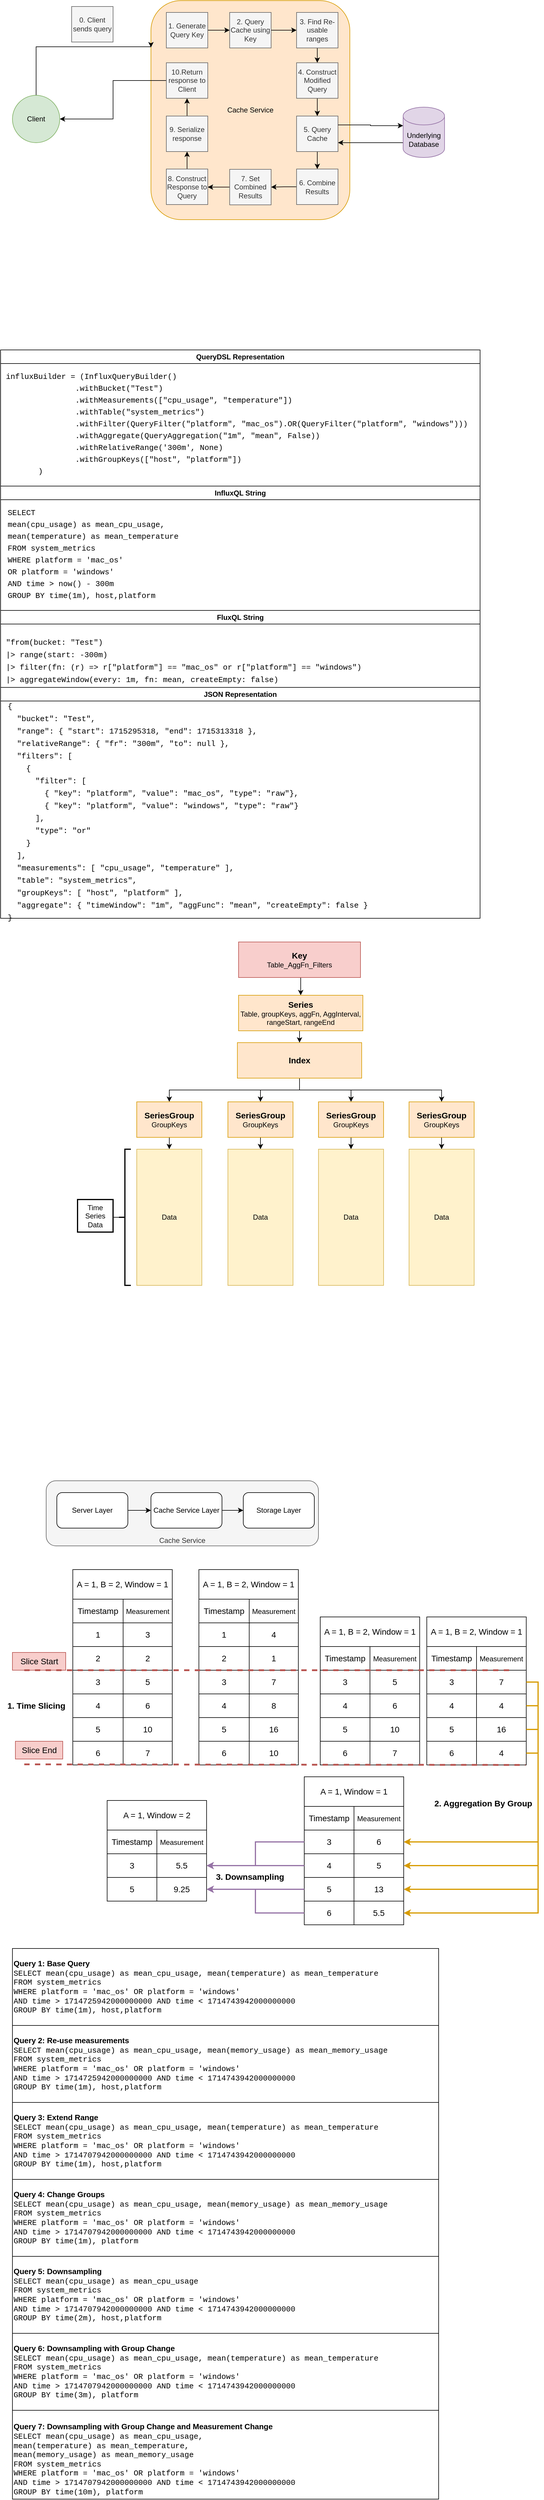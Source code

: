 <mxfile version="24.3.1" type="device">
  <diagram name="Page-1" id="TxIiZGQ7uWJXHemp1w6E">
    <mxGraphModel dx="1234" dy="1155" grid="1" gridSize="10" guides="1" tooltips="1" connect="1" arrows="1" fold="1" page="1" pageScale="1" pageWidth="827" pageHeight="1169" math="0" shadow="0">
      <root>
        <mxCell id="0" />
        <mxCell id="1" parent="0" />
        <mxCell id="Wvb9KlXWQSFEdnc4U2sq-90" value="Cache Service" style="rounded=1;whiteSpace=wrap;html=1;labelBackgroundColor=none;verticalAlign=bottom;fillColor=#f5f5f5;fontColor=#333333;strokeColor=#666666;" vertex="1" parent="1">
          <mxGeometry x="117" y="2740" width="460" height="110" as="geometry" />
        </mxCell>
        <mxCell id="Wvb9KlXWQSFEdnc4U2sq-6" value="Cache Service" style="rounded=1;whiteSpace=wrap;html=1;fillColor=#ffe6cc;strokeColor=#d79b00;" vertex="1" parent="1">
          <mxGeometry x="294" y="240" width="336" height="370" as="geometry" />
        </mxCell>
        <mxCell id="Wvb9KlXWQSFEdnc4U2sq-4" style="edgeStyle=orthogonalEdgeStyle;rounded=0;orthogonalLoop=1;jettySize=auto;html=1;exitX=0.5;exitY=0;exitDx=0;exitDy=0;entryX=0;entryY=0.25;entryDx=0;entryDy=0;movable=1;resizable=1;rotatable=1;deletable=1;editable=1;locked=0;connectable=1;" edge="1" parent="1" source="Wvb9KlXWQSFEdnc4U2sq-1">
          <mxGeometry relative="1" as="geometry">
            <mxPoint x="130" y="343" as="sourcePoint" />
            <mxPoint x="294" y="319" as="targetPoint" />
            <Array as="points">
              <mxPoint x="100" y="318" />
            </Array>
          </mxGeometry>
        </mxCell>
        <mxCell id="Wvb9KlXWQSFEdnc4U2sq-1" value="Client" style="ellipse;whiteSpace=wrap;html=1;aspect=fixed;fillColor=#d5e8d4;strokeColor=#82b366;" vertex="1" parent="1">
          <mxGeometry x="60" y="400" width="80" height="80" as="geometry" />
        </mxCell>
        <mxCell id="Wvb9KlXWQSFEdnc4U2sq-32" style="edgeStyle=orthogonalEdgeStyle;rounded=0;orthogonalLoop=1;jettySize=auto;html=1;exitX=0;exitY=0;exitDx=0;exitDy=52.5;exitPerimeter=0;entryX=1;entryY=0.75;entryDx=0;entryDy=0;" edge="1" parent="1" source="Wvb9KlXWQSFEdnc4U2sq-3" target="Wvb9KlXWQSFEdnc4U2sq-11">
          <mxGeometry relative="1" as="geometry">
            <Array as="points">
              <mxPoint x="720" y="480" />
            </Array>
          </mxGeometry>
        </mxCell>
        <mxCell id="Wvb9KlXWQSFEdnc4U2sq-3" value="Underlying Database" style="shape=cylinder3;whiteSpace=wrap;html=1;boundedLbl=1;backgroundOutline=1;size=15;fillColor=#e1d5e7;strokeColor=#9673a6;" vertex="1" parent="1">
          <mxGeometry x="720" y="420" width="70" height="85" as="geometry" />
        </mxCell>
        <mxCell id="Wvb9KlXWQSFEdnc4U2sq-19" style="edgeStyle=orthogonalEdgeStyle;rounded=0;orthogonalLoop=1;jettySize=auto;html=1;exitX=1;exitY=0.5;exitDx=0;exitDy=0;entryX=0;entryY=0.5;entryDx=0;entryDy=0;" edge="1" parent="1" source="Wvb9KlXWQSFEdnc4U2sq-7" target="Wvb9KlXWQSFEdnc4U2sq-8">
          <mxGeometry relative="1" as="geometry" />
        </mxCell>
        <mxCell id="Wvb9KlXWQSFEdnc4U2sq-7" value="1. Generate Query Key" style="rounded=0;whiteSpace=wrap;html=1;fillColor=#f5f5f5;strokeColor=#666666;fontColor=#333333;" vertex="1" parent="1">
          <mxGeometry x="320" y="260" width="70" height="60" as="geometry" />
        </mxCell>
        <mxCell id="Wvb9KlXWQSFEdnc4U2sq-20" style="edgeStyle=orthogonalEdgeStyle;rounded=0;orthogonalLoop=1;jettySize=auto;html=1;exitX=1;exitY=0.5;exitDx=0;exitDy=0;entryX=0;entryY=0.5;entryDx=0;entryDy=0;" edge="1" parent="1" source="Wvb9KlXWQSFEdnc4U2sq-8" target="Wvb9KlXWQSFEdnc4U2sq-9">
          <mxGeometry relative="1" as="geometry" />
        </mxCell>
        <mxCell id="Wvb9KlXWQSFEdnc4U2sq-8" value="2. Query Cache using Key" style="rounded=0;whiteSpace=wrap;html=1;fillColor=#f5f5f5;fontColor=#333333;strokeColor=#666666;" vertex="1" parent="1">
          <mxGeometry x="427" y="260" width="70" height="60" as="geometry" />
        </mxCell>
        <mxCell id="Wvb9KlXWQSFEdnc4U2sq-21" style="edgeStyle=orthogonalEdgeStyle;rounded=0;orthogonalLoop=1;jettySize=auto;html=1;exitX=0.5;exitY=1;exitDx=0;exitDy=0;entryX=0.5;entryY=0;entryDx=0;entryDy=0;" edge="1" parent="1" source="Wvb9KlXWQSFEdnc4U2sq-9" target="Wvb9KlXWQSFEdnc4U2sq-10">
          <mxGeometry relative="1" as="geometry" />
        </mxCell>
        <mxCell id="Wvb9KlXWQSFEdnc4U2sq-9" value="3. Find Re-usable ranges" style="rounded=0;whiteSpace=wrap;html=1;fillColor=#f5f5f5;fontColor=#333333;strokeColor=#666666;" vertex="1" parent="1">
          <mxGeometry x="540" y="260" width="70" height="60" as="geometry" />
        </mxCell>
        <mxCell id="Wvb9KlXWQSFEdnc4U2sq-23" style="edgeStyle=orthogonalEdgeStyle;rounded=0;orthogonalLoop=1;jettySize=auto;html=1;exitX=0.5;exitY=1;exitDx=0;exitDy=0;entryX=0.5;entryY=0;entryDx=0;entryDy=0;" edge="1" parent="1" source="Wvb9KlXWQSFEdnc4U2sq-10" target="Wvb9KlXWQSFEdnc4U2sq-11">
          <mxGeometry relative="1" as="geometry" />
        </mxCell>
        <mxCell id="Wvb9KlXWQSFEdnc4U2sq-10" value="4. Construct Modified Query" style="rounded=0;whiteSpace=wrap;html=1;fillColor=#f5f5f5;fontColor=#333333;strokeColor=#666666;" vertex="1" parent="1">
          <mxGeometry x="540" y="345" width="70" height="60" as="geometry" />
        </mxCell>
        <mxCell id="Wvb9KlXWQSFEdnc4U2sq-24" style="edgeStyle=orthogonalEdgeStyle;rounded=0;orthogonalLoop=1;jettySize=auto;html=1;exitX=0.5;exitY=1;exitDx=0;exitDy=0;entryX=0.5;entryY=0;entryDx=0;entryDy=0;" edge="1" parent="1" source="Wvb9KlXWQSFEdnc4U2sq-11" target="Wvb9KlXWQSFEdnc4U2sq-12">
          <mxGeometry relative="1" as="geometry" />
        </mxCell>
        <mxCell id="Wvb9KlXWQSFEdnc4U2sq-11" value="5. Query Cache" style="rounded=0;whiteSpace=wrap;html=1;fillColor=#f5f5f5;fontColor=#333333;strokeColor=#666666;" vertex="1" parent="1">
          <mxGeometry x="540" y="435" width="70" height="60" as="geometry" />
        </mxCell>
        <mxCell id="Wvb9KlXWQSFEdnc4U2sq-25" style="edgeStyle=orthogonalEdgeStyle;rounded=0;orthogonalLoop=1;jettySize=auto;html=1;exitX=0;exitY=0.5;exitDx=0;exitDy=0;entryX=1;entryY=0.5;entryDx=0;entryDy=0;" edge="1" parent="1" source="Wvb9KlXWQSFEdnc4U2sq-12" target="Wvb9KlXWQSFEdnc4U2sq-13">
          <mxGeometry relative="1" as="geometry" />
        </mxCell>
        <mxCell id="Wvb9KlXWQSFEdnc4U2sq-12" value="6. Combine Results" style="rounded=0;whiteSpace=wrap;html=1;fillColor=#f5f5f5;fontColor=#333333;strokeColor=#666666;" vertex="1" parent="1">
          <mxGeometry x="540" y="524.5" width="70" height="60" as="geometry" />
        </mxCell>
        <mxCell id="Wvb9KlXWQSFEdnc4U2sq-26" style="edgeStyle=orthogonalEdgeStyle;rounded=0;orthogonalLoop=1;jettySize=auto;html=1;exitX=0;exitY=0.5;exitDx=0;exitDy=0;entryX=1;entryY=0.5;entryDx=0;entryDy=0;" edge="1" parent="1" source="Wvb9KlXWQSFEdnc4U2sq-13" target="Wvb9KlXWQSFEdnc4U2sq-14">
          <mxGeometry relative="1" as="geometry" />
        </mxCell>
        <mxCell id="Wvb9KlXWQSFEdnc4U2sq-13" value="7. Set Combined Results" style="rounded=0;whiteSpace=wrap;html=1;fillColor=#f5f5f5;fontColor=#333333;strokeColor=#666666;" vertex="1" parent="1">
          <mxGeometry x="427" y="525" width="70" height="60" as="geometry" />
        </mxCell>
        <mxCell id="Wvb9KlXWQSFEdnc4U2sq-27" style="edgeStyle=orthogonalEdgeStyle;rounded=0;orthogonalLoop=1;jettySize=auto;html=1;exitX=0.5;exitY=0;exitDx=0;exitDy=0;entryX=0.5;entryY=1;entryDx=0;entryDy=0;" edge="1" parent="1" source="Wvb9KlXWQSFEdnc4U2sq-14" target="Wvb9KlXWQSFEdnc4U2sq-15">
          <mxGeometry relative="1" as="geometry" />
        </mxCell>
        <mxCell id="Wvb9KlXWQSFEdnc4U2sq-14" value="8. Construct Response to Query" style="rounded=0;whiteSpace=wrap;html=1;fillColor=#f5f5f5;fontColor=#333333;strokeColor=#666666;" vertex="1" parent="1">
          <mxGeometry x="320" y="524.5" width="70" height="60" as="geometry" />
        </mxCell>
        <mxCell id="Wvb9KlXWQSFEdnc4U2sq-28" style="edgeStyle=orthogonalEdgeStyle;rounded=0;orthogonalLoop=1;jettySize=auto;html=1;exitX=0.5;exitY=0;exitDx=0;exitDy=0;entryX=0.5;entryY=1;entryDx=0;entryDy=0;" edge="1" parent="1" source="Wvb9KlXWQSFEdnc4U2sq-15" target="Wvb9KlXWQSFEdnc4U2sq-16">
          <mxGeometry relative="1" as="geometry" />
        </mxCell>
        <mxCell id="Wvb9KlXWQSFEdnc4U2sq-15" value="9. Serialize response" style="rounded=0;whiteSpace=wrap;html=1;fillColor=#f5f5f5;fontColor=#333333;strokeColor=#666666;" vertex="1" parent="1">
          <mxGeometry x="320" y="435" width="70" height="60" as="geometry" />
        </mxCell>
        <mxCell id="Wvb9KlXWQSFEdnc4U2sq-29" style="edgeStyle=orthogonalEdgeStyle;rounded=0;orthogonalLoop=1;jettySize=auto;html=1;exitX=0;exitY=0.5;exitDx=0;exitDy=0;entryX=1;entryY=0.5;entryDx=0;entryDy=0;" edge="1" parent="1" source="Wvb9KlXWQSFEdnc4U2sq-16" target="Wvb9KlXWQSFEdnc4U2sq-1">
          <mxGeometry relative="1" as="geometry" />
        </mxCell>
        <mxCell id="Wvb9KlXWQSFEdnc4U2sq-16" value="10.Return response to Client" style="rounded=0;whiteSpace=wrap;html=1;fillColor=#f5f5f5;fontColor=#333333;strokeColor=#666666;" vertex="1" parent="1">
          <mxGeometry x="320" y="345" width="70" height="60" as="geometry" />
        </mxCell>
        <mxCell id="Wvb9KlXWQSFEdnc4U2sq-33" style="edgeStyle=orthogonalEdgeStyle;rounded=0;orthogonalLoop=1;jettySize=auto;html=1;exitX=1;exitY=0.25;exitDx=0;exitDy=0;entryX=0;entryY=0;entryDx=0;entryDy=31.25;entryPerimeter=0;" edge="1" parent="1" source="Wvb9KlXWQSFEdnc4U2sq-11" target="Wvb9KlXWQSFEdnc4U2sq-3">
          <mxGeometry relative="1" as="geometry">
            <Array as="points" />
          </mxGeometry>
        </mxCell>
        <mxCell id="Wvb9KlXWQSFEdnc4U2sq-37" value="0. Client sends query" style="rounded=0;whiteSpace=wrap;html=1;fillColor=#f5f5f5;strokeColor=#666666;fontColor=#333333;" vertex="1" parent="1">
          <mxGeometry x="160" y="250" width="70" height="60" as="geometry" />
        </mxCell>
        <mxCell id="Wvb9KlXWQSFEdnc4U2sq-39" value="InfluxQL String" style="swimlane;whiteSpace=wrap;html=1;" vertex="1" parent="1">
          <mxGeometry x="40" y="1060" width="810" height="210" as="geometry" />
        </mxCell>
        <mxCell id="Wvb9KlXWQSFEdnc4U2sq-49" value="&lt;div style=&quot;font-family: Menlo, Monaco, &amp;quot;Courier New&amp;quot;, monospace; font-size: 13px; line-height: 20px; white-space: pre;&quot;&gt;&lt;div style=&quot;&quot;&gt;SELECT &lt;/div&gt;&lt;div style=&quot;&quot;&gt;mean(cpu_usage) as mean_cpu_usage, &lt;/div&gt;&lt;div style=&quot;&quot;&gt;mean(temperature) as mean_temperature&lt;/div&gt;&lt;div style=&quot;&quot;&gt;FROM system_metrics&lt;/div&gt;&lt;div style=&quot;&quot;&gt;WHERE platform = &#39;mac_os&#39; &lt;/div&gt;&lt;div style=&quot;&quot;&gt;OR platform = &#39;windows&#39;&lt;/div&gt;&lt;div style=&quot;&quot;&gt;AND time &amp;gt; now() - 300m&lt;/div&gt;&lt;div style=&quot;&quot;&gt;GROUP BY time(1m), host,platform&lt;/div&gt;&lt;/div&gt;" style="rounded=0;whiteSpace=wrap;html=1;align=left;strokeColor=none;fillColor=none;" vertex="1" parent="Wvb9KlXWQSFEdnc4U2sq-39">
          <mxGeometry x="10" y="30" width="780" height="170" as="geometry" />
        </mxCell>
        <mxCell id="Wvb9KlXWQSFEdnc4U2sq-40" value="QueryDSL Representation" style="swimlane;whiteSpace=wrap;html=1;fillColor=none;" vertex="1" parent="1">
          <mxGeometry x="40" y="830" width="810" height="230" as="geometry" />
        </mxCell>
        <mxCell id="Wvb9KlXWQSFEdnc4U2sq-50" value="&lt;div style=&quot;font-family: Menlo, Monaco, &amp;quot;Courier New&amp;quot;, monospace; font-size: 13px; line-height: 20px; white-space: pre;&quot;&gt;&lt;div style=&quot;line-height: 20px;&quot;&gt;&lt;div style=&quot;&quot;&gt;&lt;span style=&quot;background-color: rgb(255, 255, 255);&quot;&gt;influxBuilder = (InfluxQueryBuilder()&lt;/span&gt;&lt;/div&gt;&lt;div style=&quot;&quot;&gt;&lt;span style=&quot;background-color: rgb(255, 255, 255);&quot;&gt;               .withBucket(&quot;Test&quot;)&lt;/span&gt;&lt;/div&gt;&lt;div style=&quot;&quot;&gt;&lt;span style=&quot;background-color: rgb(255, 255, 255);&quot;&gt;               .withMeasurements([&quot;cpu_usage&quot;, &quot;temperature&quot;])&lt;/span&gt;&lt;/div&gt;&lt;div style=&quot;&quot;&gt;&lt;span style=&quot;background-color: rgb(255, 255, 255);&quot;&gt;               .withTable(&quot;system_metrics&quot;)&lt;/span&gt;&lt;/div&gt;&lt;div style=&quot;&quot;&gt;&lt;span style=&quot;background-color: rgb(255, 255, 255);&quot;&gt;               .withFilter(QueryFilter(&quot;platform&quot;, &quot;mac_os&quot;).OR(QueryFilter(&quot;platform&quot;, &quot;windows&quot;)))&lt;/span&gt;&lt;/div&gt;&lt;div style=&quot;&quot;&gt;&lt;span style=&quot;background-color: rgb(255, 255, 255);&quot;&gt;               .withAggregate(QueryAggregation(&quot;1m&quot;, &quot;mean&quot;, False))&lt;/span&gt;&lt;/div&gt;&lt;div style=&quot;&quot;&gt;&lt;span style=&quot;background-color: rgb(255, 255, 255);&quot;&gt;               .withRelativeRange(&#39;300m&#39;, None)&lt;/span&gt;&lt;/div&gt;&lt;div style=&quot;&quot;&gt;&lt;span style=&quot;background-color: rgb(255, 255, 255);&quot;&gt;               .withGroupKeys([&quot;host&quot;, &quot;platform&quot;])&lt;/span&gt;&lt;/div&gt;&lt;div style=&quot;&quot;&gt;&lt;span style=&quot;background-color: rgb(255, 255, 255);&quot;&gt;       )&lt;/span&gt;&lt;/div&gt;&lt;/div&gt;&lt;/div&gt;" style="rounded=0;whiteSpace=wrap;html=1;align=left;strokeColor=none;fillColor=none;" vertex="1" parent="Wvb9KlXWQSFEdnc4U2sq-40">
          <mxGeometry x="7" y="30" width="790" height="190" as="geometry" />
        </mxCell>
        <mxCell id="Wvb9KlXWQSFEdnc4U2sq-43" value="JSON Representation" style="swimlane;whiteSpace=wrap;html=1;" vertex="1" parent="1">
          <mxGeometry x="40" y="1400" width="810" height="390" as="geometry" />
        </mxCell>
        <mxCell id="Wvb9KlXWQSFEdnc4U2sq-51" value="&lt;div style=&quot;line-height: 20px;&quot;&gt;&lt;div style=&quot;&quot;&gt;&lt;font face=&quot;Menlo, Monaco, Courier New, monospace&quot;&gt;&lt;span style=&quot;font-size: 13px; white-space: pre;&quot;&gt;{&lt;br&gt;  &quot;bucket&quot;: &quot;Test&quot;,&lt;br&gt;  &quot;range&quot;: { &quot;start&quot;: 1715295318, &quot;end&quot;: 1715313318 &lt;/span&gt;&lt;/font&gt;&lt;span style=&quot;font-size: 13px; white-space: pre; font-family: Menlo, Monaco, &amp;quot;Courier New&amp;quot;, monospace; background-color: initial;&quot;&gt;},&lt;/span&gt;&lt;/div&gt;&lt;div style=&quot;&quot;&gt;&lt;font face=&quot;Menlo, Monaco, Courier New, monospace&quot;&gt;&lt;span style=&quot;font-size: 13px; white-space: pre;&quot;&gt;  &quot;relativeRange&quot;: { &quot;fr&quot;: &quot;300m&quot;, &quot;to&quot;: null },&lt;br&gt;  &quot;filters&quot;: [&lt;br&gt;    {&lt;br&gt;      &quot;filter&quot;: [&lt;br&gt;        { &quot;key&quot;: &quot;platform&quot;, &quot;value&quot;: &quot;mac_os&quot;, &quot;type&quot;: &quot;raw&quot;},&lt;br&gt;        { &quot;key&quot;: &quot;platform&quot;, &quot;value&quot;: &quot;windows&quot;, &quot;type&quot;: &quot;raw&quot;}&lt;br&gt;      ],&lt;br&gt;      &quot;type&quot;: &quot;or&quot;&lt;br&gt;    }&lt;/span&gt;&lt;/font&gt;&lt;/div&gt;&lt;div style=&quot;&quot;&gt;&lt;font face=&quot;Menlo, Monaco, Courier New, monospace&quot;&gt;&lt;span style=&quot;font-size: 13px; white-space: pre;&quot;&gt;  ],&lt;br&gt;  &quot;measurements&quot;: [ &quot;cpu_usage&quot;, &quot;temperature&quot; ],&lt;br&gt;  &quot;table&quot;: &quot;system_metrics&quot;,&lt;br&gt;  &quot;groupKeys&quot;: [ &quot;host&quot;, &quot;platform&quot; ],&lt;br&gt;  &quot;aggregate&quot;: { &quot;timeWindow&quot;: &quot;1m&quot;, &quot;aggFunc&quot;: &quot;mean&quot;, &quot;createEmpty&quot;: false }&lt;br&gt;}&lt;/span&gt;&lt;/font&gt;&lt;br&gt;&lt;/div&gt;&lt;/div&gt;" style="rounded=0;whiteSpace=wrap;html=1;align=left;strokeColor=none;fillColor=none;" vertex="1" parent="Wvb9KlXWQSFEdnc4U2sq-43">
          <mxGeometry x="10" y="30" width="780" height="360" as="geometry" />
        </mxCell>
        <mxCell id="Wvb9KlXWQSFEdnc4U2sq-52" value="FluxQL String" style="swimlane;whiteSpace=wrap;html=1;" vertex="1" parent="1">
          <mxGeometry x="40" y="1270" width="810" height="130" as="geometry" />
        </mxCell>
        <mxCell id="Wvb9KlXWQSFEdnc4U2sq-53" value="&lt;div style=&quot;line-height: 20px;&quot;&gt;&lt;div style=&quot;&quot;&gt;&lt;div&gt;&lt;font face=&quot;Menlo, Monaco, Courier New, monospace&quot;&gt;&lt;span style=&quot;font-size: 13px; white-space: pre;&quot;&gt;&quot;&lt;/span&gt;&lt;/font&gt;&lt;span style=&quot;font-family: Menlo, Monaco, &amp;quot;Courier New&amp;quot;, monospace; background-color: initial; font-size: 13px; white-space: pre;&quot;&gt;from(bucket: &quot;Test&quot;)&lt;/span&gt;&lt;/div&gt;&lt;div&gt;&lt;span style=&quot;background-color: initial; font-size: 13px; white-space: pre;&quot;&gt;&lt;font face=&quot;Menlo, Monaco, Courier New, monospace&quot;&gt;|&amp;gt; range(start: -300m)&lt;br&gt;|&amp;gt; filter(fn: (r) =&amp;gt; r[&quot;platform&quot;] == &quot;mac_os&quot; or r[&quot;platform&quot;] == &quot;windows&quot;)&lt;br&gt;|&amp;gt; aggregateWindow(every: 1m, fn: mean, createEmpty: false)&lt;/font&gt;&lt;/span&gt;&lt;/div&gt;&lt;/div&gt;&lt;/div&gt;" style="rounded=0;whiteSpace=wrap;html=1;align=left;strokeColor=none;fillColor=none;" vertex="1" parent="Wvb9KlXWQSFEdnc4U2sq-52">
          <mxGeometry x="7" y="40" width="780" height="90" as="geometry" />
        </mxCell>
        <mxCell id="Wvb9KlXWQSFEdnc4U2sq-66" style="edgeStyle=orthogonalEdgeStyle;rounded=0;orthogonalLoop=1;jettySize=auto;html=1;exitX=0.5;exitY=1;exitDx=0;exitDy=0;entryX=0.5;entryY=0;entryDx=0;entryDy=0;" edge="1" parent="1" source="Wvb9KlXWQSFEdnc4U2sq-54" target="Wvb9KlXWQSFEdnc4U2sq-76">
          <mxGeometry relative="1" as="geometry" />
        </mxCell>
        <mxCell id="Wvb9KlXWQSFEdnc4U2sq-54" value="&lt;b&gt;&lt;font style=&quot;font-size: 14px;&quot;&gt;Key&lt;/font&gt;&lt;/b&gt;&lt;div&gt;Table_AggFn_Filters&lt;/div&gt;" style="rounded=0;whiteSpace=wrap;html=1;fillColor=#f8cecc;strokeColor=#b85450;" vertex="1" parent="1">
          <mxGeometry x="442" y="1830" width="206" height="60" as="geometry" />
        </mxCell>
        <mxCell id="Wvb9KlXWQSFEdnc4U2sq-67" style="edgeStyle=orthogonalEdgeStyle;rounded=0;orthogonalLoop=1;jettySize=auto;html=1;exitX=0.5;exitY=1;exitDx=0;exitDy=0;entryX=0.5;entryY=0;entryDx=0;entryDy=0;" edge="1" parent="1" source="Wvb9KlXWQSFEdnc4U2sq-55" target="Wvb9KlXWQSFEdnc4U2sq-57">
          <mxGeometry relative="1" as="geometry" />
        </mxCell>
        <mxCell id="Wvb9KlXWQSFEdnc4U2sq-68" style="edgeStyle=orthogonalEdgeStyle;rounded=0;orthogonalLoop=1;jettySize=auto;html=1;exitX=0.5;exitY=1;exitDx=0;exitDy=0;entryX=0.5;entryY=0;entryDx=0;entryDy=0;" edge="1" parent="1" source="Wvb9KlXWQSFEdnc4U2sq-55" target="Wvb9KlXWQSFEdnc4U2sq-58">
          <mxGeometry relative="1" as="geometry" />
        </mxCell>
        <mxCell id="Wvb9KlXWQSFEdnc4U2sq-69" style="edgeStyle=orthogonalEdgeStyle;rounded=0;orthogonalLoop=1;jettySize=auto;html=1;exitX=0.5;exitY=1;exitDx=0;exitDy=0;entryX=0.5;entryY=0;entryDx=0;entryDy=0;" edge="1" parent="1" source="Wvb9KlXWQSFEdnc4U2sq-55" target="Wvb9KlXWQSFEdnc4U2sq-60">
          <mxGeometry relative="1" as="geometry" />
        </mxCell>
        <mxCell id="Wvb9KlXWQSFEdnc4U2sq-70" style="edgeStyle=orthogonalEdgeStyle;rounded=0;orthogonalLoop=1;jettySize=auto;html=1;exitX=0.5;exitY=1;exitDx=0;exitDy=0;" edge="1" parent="1" source="Wvb9KlXWQSFEdnc4U2sq-55" target="Wvb9KlXWQSFEdnc4U2sq-59">
          <mxGeometry relative="1" as="geometry" />
        </mxCell>
        <mxCell id="Wvb9KlXWQSFEdnc4U2sq-55" value="&lt;font style=&quot;font-size: 14px;&quot;&gt;&lt;b&gt;Index&lt;/b&gt;&lt;/font&gt;" style="rounded=0;whiteSpace=wrap;html=1;fillColor=#ffe6cc;strokeColor=#d79b00;" vertex="1" parent="1">
          <mxGeometry x="440" y="2000" width="210" height="60" as="geometry" />
        </mxCell>
        <mxCell id="Wvb9KlXWQSFEdnc4U2sq-71" style="edgeStyle=orthogonalEdgeStyle;rounded=0;orthogonalLoop=1;jettySize=auto;html=1;exitX=0.5;exitY=1;exitDx=0;exitDy=0;entryX=0.5;entryY=0;entryDx=0;entryDy=0;" edge="1" parent="1" source="Wvb9KlXWQSFEdnc4U2sq-57" target="Wvb9KlXWQSFEdnc4U2sq-62">
          <mxGeometry relative="1" as="geometry" />
        </mxCell>
        <mxCell id="Wvb9KlXWQSFEdnc4U2sq-57" value="&lt;font style=&quot;font-size: 14px;&quot;&gt;&lt;b&gt;SeriesGroup&lt;/b&gt;&lt;/font&gt;&lt;div&gt;GroupKeys&lt;/div&gt;" style="rounded=0;whiteSpace=wrap;html=1;fillColor=#ffe6cc;strokeColor=#d79b00;" vertex="1" parent="1">
          <mxGeometry x="270" y="2100" width="110" height="60" as="geometry" />
        </mxCell>
        <mxCell id="Wvb9KlXWQSFEdnc4U2sq-72" style="edgeStyle=orthogonalEdgeStyle;rounded=0;orthogonalLoop=1;jettySize=auto;html=1;exitX=0.5;exitY=1;exitDx=0;exitDy=0;entryX=0.5;entryY=0;entryDx=0;entryDy=0;" edge="1" parent="1" source="Wvb9KlXWQSFEdnc4U2sq-58" target="Wvb9KlXWQSFEdnc4U2sq-64">
          <mxGeometry relative="1" as="geometry" />
        </mxCell>
        <mxCell id="Wvb9KlXWQSFEdnc4U2sq-58" value="&lt;b&gt;&lt;font style=&quot;font-size: 14px;&quot;&gt;SeriesGroup&lt;/font&gt;&lt;/b&gt;&lt;div&gt;GroupKeys&lt;/div&gt;" style="rounded=0;whiteSpace=wrap;html=1;fillColor=#ffe6cc;strokeColor=#d79b00;" vertex="1" parent="1">
          <mxGeometry x="424" y="2100" width="110" height="60" as="geometry" />
        </mxCell>
        <mxCell id="Wvb9KlXWQSFEdnc4U2sq-74" style="edgeStyle=orthogonalEdgeStyle;rounded=0;orthogonalLoop=1;jettySize=auto;html=1;exitX=0.5;exitY=1;exitDx=0;exitDy=0;entryX=0.5;entryY=0;entryDx=0;entryDy=0;" edge="1" parent="1" source="Wvb9KlXWQSFEdnc4U2sq-59" target="Wvb9KlXWQSFEdnc4U2sq-65">
          <mxGeometry relative="1" as="geometry" />
        </mxCell>
        <mxCell id="Wvb9KlXWQSFEdnc4U2sq-59" value="&lt;b&gt;&lt;font style=&quot;font-size: 14px;&quot;&gt;SeriesGroup&lt;/font&gt;&lt;/b&gt;&lt;div&gt;GroupKeys&lt;/div&gt;" style="rounded=0;whiteSpace=wrap;html=1;fillColor=#ffe6cc;strokeColor=#d79b00;" vertex="1" parent="1">
          <mxGeometry x="730" y="2100" width="110" height="60" as="geometry" />
        </mxCell>
        <mxCell id="Wvb9KlXWQSFEdnc4U2sq-73" style="edgeStyle=orthogonalEdgeStyle;rounded=0;orthogonalLoop=1;jettySize=auto;html=1;exitX=0.5;exitY=1;exitDx=0;exitDy=0;entryX=0.5;entryY=0;entryDx=0;entryDy=0;" edge="1" parent="1" source="Wvb9KlXWQSFEdnc4U2sq-60" target="Wvb9KlXWQSFEdnc4U2sq-63">
          <mxGeometry relative="1" as="geometry" />
        </mxCell>
        <mxCell id="Wvb9KlXWQSFEdnc4U2sq-60" value="&lt;b&gt;&lt;font style=&quot;font-size: 14px;&quot;&gt;SeriesGroup&lt;/font&gt;&lt;/b&gt;&lt;div&gt;GroupKeys&lt;/div&gt;" style="rounded=0;whiteSpace=wrap;html=1;fillColor=#ffe6cc;strokeColor=#d79b00;" vertex="1" parent="1">
          <mxGeometry x="577" y="2100" width="110" height="60" as="geometry" />
        </mxCell>
        <mxCell id="Wvb9KlXWQSFEdnc4U2sq-62" value="Data" style="rounded=0;whiteSpace=wrap;html=1;fillColor=#fff2cc;strokeColor=#d6b656;" vertex="1" parent="1">
          <mxGeometry x="270" y="2180" width="110" height="230" as="geometry" />
        </mxCell>
        <mxCell id="Wvb9KlXWQSFEdnc4U2sq-63" value="Data" style="rounded=0;whiteSpace=wrap;html=1;fillColor=#fff2cc;strokeColor=#d6b656;" vertex="1" parent="1">
          <mxGeometry x="577" y="2180" width="110" height="230" as="geometry" />
        </mxCell>
        <mxCell id="Wvb9KlXWQSFEdnc4U2sq-64" value="Data" style="rounded=0;whiteSpace=wrap;html=1;fillColor=#fff2cc;strokeColor=#d6b656;" vertex="1" parent="1">
          <mxGeometry x="424" y="2180" width="110" height="230" as="geometry" />
        </mxCell>
        <mxCell id="Wvb9KlXWQSFEdnc4U2sq-65" value="Data" style="rounded=0;whiteSpace=wrap;html=1;fillColor=#fff2cc;strokeColor=#d6b656;" vertex="1" parent="1">
          <mxGeometry x="730" y="2180" width="110" height="230" as="geometry" />
        </mxCell>
        <mxCell id="Wvb9KlXWQSFEdnc4U2sq-77" style="edgeStyle=orthogonalEdgeStyle;rounded=0;orthogonalLoop=1;jettySize=auto;html=1;exitX=0.5;exitY=1;exitDx=0;exitDy=0;entryX=0.5;entryY=0;entryDx=0;entryDy=0;" edge="1" parent="1" source="Wvb9KlXWQSFEdnc4U2sq-76" target="Wvb9KlXWQSFEdnc4U2sq-55">
          <mxGeometry relative="1" as="geometry" />
        </mxCell>
        <mxCell id="Wvb9KlXWQSFEdnc4U2sq-76" value="&lt;b&gt;&lt;font style=&quot;font-size: 14px;&quot;&gt;Series&lt;/font&gt;&lt;/b&gt;&lt;div&gt;Table, groupKeys, aggFn, AggInterval, rangeStart, rangeEnd&lt;/div&gt;" style="rounded=0;whiteSpace=wrap;html=1;fillColor=#ffe6cc;strokeColor=#d79b00;" vertex="1" parent="1">
          <mxGeometry x="442" y="1920" width="210" height="60" as="geometry" />
        </mxCell>
        <mxCell id="Wvb9KlXWQSFEdnc4U2sq-81" value="" style="edgeStyle=orthogonalEdgeStyle;rounded=0;orthogonalLoop=1;jettySize=auto;html=1;" edge="1" parent="1" source="Wvb9KlXWQSFEdnc4U2sq-79" target="Wvb9KlXWQSFEdnc4U2sq-80">
          <mxGeometry relative="1" as="geometry" />
        </mxCell>
        <mxCell id="Wvb9KlXWQSFEdnc4U2sq-79" value="" style="strokeWidth=2;html=1;shape=mxgraph.flowchart.annotation_2;align=left;labelPosition=right;pointerEvents=1;" vertex="1" parent="1">
          <mxGeometry x="240" y="2180" width="20" height="230" as="geometry" />
        </mxCell>
        <mxCell id="Wvb9KlXWQSFEdnc4U2sq-80" value="Time Series &lt;br&gt;Data" style="whiteSpace=wrap;html=1;align=center;strokeWidth=2;pointerEvents=1;" vertex="1" parent="1">
          <mxGeometry x="170" y="2265" width="60" height="55" as="geometry" />
        </mxCell>
        <mxCell id="Wvb9KlXWQSFEdnc4U2sq-88" style="edgeStyle=orthogonalEdgeStyle;rounded=0;orthogonalLoop=1;jettySize=auto;html=1;exitX=1;exitY=0.5;exitDx=0;exitDy=0;entryX=0;entryY=0.5;entryDx=0;entryDy=0;" edge="1" parent="1" source="Wvb9KlXWQSFEdnc4U2sq-85" target="Wvb9KlXWQSFEdnc4U2sq-86">
          <mxGeometry relative="1" as="geometry" />
        </mxCell>
        <mxCell id="Wvb9KlXWQSFEdnc4U2sq-85" value="Server Layer&lt;span style=&quot;color: rgba(0, 0, 0, 0); font-family: monospace; font-size: 0px; text-align: start; text-wrap: nowrap;&quot;&gt;%3CmxGraphModel%3E%3Croot%3E%3CmxCell%20id%3D%220%22%2F%3E%3CmxCell%20id%3D%221%22%20parent%3D%220%22%2F%3E%3CmxCell%20id%3D%222%22%20value%3D%22Cache%20Service%20Layer%22%20style%3D%22whiteSpace%3Dwrap%3Bhtml%3D1%3Baspect%3Dfixed%3B%22%20vertex%3D%221%22%20parent%3D%221%22%3E%3CmxGeometry%20x%3D%22270%22%20y%3D%222680%22%20width%3D%2280%22%20height%3D%2280%22%20as%3D%22geometry%22%2F%3E%3C%2FmxCell%3E%3C%2Froot%3E%3C%2FmxGraphModel%3E&lt;/span&gt;" style="rounded=1;whiteSpace=wrap;html=1;" vertex="1" parent="1">
          <mxGeometry x="135" y="2760" width="120" height="60" as="geometry" />
        </mxCell>
        <mxCell id="Wvb9KlXWQSFEdnc4U2sq-89" style="edgeStyle=orthogonalEdgeStyle;rounded=0;orthogonalLoop=1;jettySize=auto;html=1;exitX=1;exitY=0.5;exitDx=0;exitDy=0;entryX=0;entryY=0.5;entryDx=0;entryDy=0;" edge="1" parent="1" source="Wvb9KlXWQSFEdnc4U2sq-86" target="Wvb9KlXWQSFEdnc4U2sq-87">
          <mxGeometry relative="1" as="geometry" />
        </mxCell>
        <mxCell id="Wvb9KlXWQSFEdnc4U2sq-86" value="Cache Service Layer" style="rounded=1;whiteSpace=wrap;html=1;" vertex="1" parent="1">
          <mxGeometry x="294" y="2760" width="120" height="60" as="geometry" />
        </mxCell>
        <mxCell id="Wvb9KlXWQSFEdnc4U2sq-87" value="Storage Layer" style="rounded=1;whiteSpace=wrap;html=1;" vertex="1" parent="1">
          <mxGeometry x="450" y="2760" width="120" height="60" as="geometry" />
        </mxCell>
        <mxCell id="Wvb9KlXWQSFEdnc4U2sq-92" value="" style="shape=table;startSize=0;container=1;collapsible=0;childLayout=tableLayout;fontSize=14;" vertex="1" parent="1">
          <mxGeometry x="162" y="2940" width="168" height="280" as="geometry" />
        </mxCell>
        <mxCell id="Wvb9KlXWQSFEdnc4U2sq-93" value="" style="shape=tableRow;horizontal=0;startSize=0;swimlaneHead=0;swimlaneBody=0;strokeColor=inherit;top=0;left=0;bottom=0;right=0;collapsible=0;dropTarget=0;fillColor=none;points=[[0,0.5],[1,0.5]];portConstraint=eastwest;fontSize=14;" vertex="1" parent="Wvb9KlXWQSFEdnc4U2sq-92">
          <mxGeometry width="168" height="40" as="geometry" />
        </mxCell>
        <mxCell id="Wvb9KlXWQSFEdnc4U2sq-94" value="Timestamp" style="shape=partialRectangle;html=1;whiteSpace=wrap;connectable=0;strokeColor=inherit;overflow=hidden;fillColor=none;top=0;left=0;bottom=0;right=0;pointerEvents=1;fontSize=14;" vertex="1" parent="Wvb9KlXWQSFEdnc4U2sq-93">
          <mxGeometry width="85" height="40" as="geometry">
            <mxRectangle width="85" height="40" as="alternateBounds" />
          </mxGeometry>
        </mxCell>
        <mxCell id="Wvb9KlXWQSFEdnc4U2sq-95" value="&lt;font style=&quot;font-size: 12px;&quot;&gt;Measurement&lt;/font&gt;" style="shape=partialRectangle;html=1;whiteSpace=wrap;connectable=0;strokeColor=inherit;overflow=hidden;fillColor=none;top=0;left=0;bottom=0;right=0;pointerEvents=1;fontSize=14;" vertex="1" parent="Wvb9KlXWQSFEdnc4U2sq-93">
          <mxGeometry x="85" width="83" height="40" as="geometry">
            <mxRectangle width="83" height="40" as="alternateBounds" />
          </mxGeometry>
        </mxCell>
        <mxCell id="Wvb9KlXWQSFEdnc4U2sq-97" value="" style="shape=tableRow;horizontal=0;startSize=0;swimlaneHead=0;swimlaneBody=0;strokeColor=inherit;top=0;left=0;bottom=0;right=0;collapsible=0;dropTarget=0;fillColor=none;points=[[0,0.5],[1,0.5]];portConstraint=eastwest;fontSize=14;" vertex="1" parent="Wvb9KlXWQSFEdnc4U2sq-92">
          <mxGeometry y="40" width="168" height="40" as="geometry" />
        </mxCell>
        <mxCell id="Wvb9KlXWQSFEdnc4U2sq-98" value="1" style="shape=partialRectangle;html=1;whiteSpace=wrap;connectable=0;strokeColor=inherit;overflow=hidden;fillColor=none;top=0;left=0;bottom=0;right=0;pointerEvents=1;fontSize=14;" vertex="1" parent="Wvb9KlXWQSFEdnc4U2sq-97">
          <mxGeometry width="85" height="40" as="geometry">
            <mxRectangle width="85" height="40" as="alternateBounds" />
          </mxGeometry>
        </mxCell>
        <mxCell id="Wvb9KlXWQSFEdnc4U2sq-99" value="3" style="shape=partialRectangle;html=1;whiteSpace=wrap;connectable=0;strokeColor=inherit;overflow=hidden;fillColor=none;top=0;left=0;bottom=0;right=0;pointerEvents=1;fontSize=14;" vertex="1" parent="Wvb9KlXWQSFEdnc4U2sq-97">
          <mxGeometry x="85" width="83" height="40" as="geometry">
            <mxRectangle width="83" height="40" as="alternateBounds" />
          </mxGeometry>
        </mxCell>
        <mxCell id="Wvb9KlXWQSFEdnc4U2sq-101" value="" style="shape=tableRow;horizontal=0;startSize=0;swimlaneHead=0;swimlaneBody=0;strokeColor=inherit;top=0;left=0;bottom=0;right=0;collapsible=0;dropTarget=0;fillColor=none;points=[[0,0.5],[1,0.5]];portConstraint=eastwest;fontSize=14;" vertex="1" parent="Wvb9KlXWQSFEdnc4U2sq-92">
          <mxGeometry y="80" width="168" height="40" as="geometry" />
        </mxCell>
        <mxCell id="Wvb9KlXWQSFEdnc4U2sq-102" value="2" style="shape=partialRectangle;html=1;whiteSpace=wrap;connectable=0;strokeColor=inherit;overflow=hidden;fillColor=none;top=0;left=0;bottom=0;right=0;pointerEvents=1;fontSize=14;" vertex="1" parent="Wvb9KlXWQSFEdnc4U2sq-101">
          <mxGeometry width="85" height="40" as="geometry">
            <mxRectangle width="85" height="40" as="alternateBounds" />
          </mxGeometry>
        </mxCell>
        <mxCell id="Wvb9KlXWQSFEdnc4U2sq-103" value="2" style="shape=partialRectangle;html=1;whiteSpace=wrap;connectable=0;strokeColor=inherit;overflow=hidden;fillColor=none;top=0;left=0;bottom=0;right=0;pointerEvents=1;fontSize=14;" vertex="1" parent="Wvb9KlXWQSFEdnc4U2sq-101">
          <mxGeometry x="85" width="83" height="40" as="geometry">
            <mxRectangle width="83" height="40" as="alternateBounds" />
          </mxGeometry>
        </mxCell>
        <mxCell id="Wvb9KlXWQSFEdnc4U2sq-105" value="" style="shape=tableRow;horizontal=0;startSize=0;swimlaneHead=0;swimlaneBody=0;strokeColor=inherit;top=0;left=0;bottom=0;right=0;collapsible=0;dropTarget=0;fillColor=none;points=[[0,0.5],[1,0.5]];portConstraint=eastwest;fontSize=14;" vertex="1" parent="Wvb9KlXWQSFEdnc4U2sq-92">
          <mxGeometry y="120" width="168" height="40" as="geometry" />
        </mxCell>
        <mxCell id="Wvb9KlXWQSFEdnc4U2sq-106" value="3" style="shape=partialRectangle;html=1;whiteSpace=wrap;connectable=0;strokeColor=inherit;overflow=hidden;fillColor=none;top=0;left=0;bottom=0;right=0;pointerEvents=1;fontSize=14;" vertex="1" parent="Wvb9KlXWQSFEdnc4U2sq-105">
          <mxGeometry width="85" height="40" as="geometry">
            <mxRectangle width="85" height="40" as="alternateBounds" />
          </mxGeometry>
        </mxCell>
        <mxCell id="Wvb9KlXWQSFEdnc4U2sq-107" value="5" style="shape=partialRectangle;html=1;whiteSpace=wrap;connectable=0;strokeColor=inherit;overflow=hidden;fillColor=none;top=0;left=0;bottom=0;right=0;pointerEvents=1;fontSize=14;" vertex="1" parent="Wvb9KlXWQSFEdnc4U2sq-105">
          <mxGeometry x="85" width="83" height="40" as="geometry">
            <mxRectangle width="83" height="40" as="alternateBounds" />
          </mxGeometry>
        </mxCell>
        <mxCell id="Wvb9KlXWQSFEdnc4U2sq-109" value="" style="shape=tableRow;horizontal=0;startSize=0;swimlaneHead=0;swimlaneBody=0;strokeColor=inherit;top=0;left=0;bottom=0;right=0;collapsible=0;dropTarget=0;fillColor=none;points=[[0,0.5],[1,0.5]];portConstraint=eastwest;fontSize=14;" vertex="1" parent="Wvb9KlXWQSFEdnc4U2sq-92">
          <mxGeometry y="160" width="168" height="40" as="geometry" />
        </mxCell>
        <mxCell id="Wvb9KlXWQSFEdnc4U2sq-110" value="4" style="shape=partialRectangle;html=1;whiteSpace=wrap;connectable=0;strokeColor=inherit;overflow=hidden;fillColor=none;top=0;left=0;bottom=0;right=0;pointerEvents=1;fontSize=14;" vertex="1" parent="Wvb9KlXWQSFEdnc4U2sq-109">
          <mxGeometry width="85" height="40" as="geometry">
            <mxRectangle width="85" height="40" as="alternateBounds" />
          </mxGeometry>
        </mxCell>
        <mxCell id="Wvb9KlXWQSFEdnc4U2sq-111" value="6" style="shape=partialRectangle;html=1;whiteSpace=wrap;connectable=0;strokeColor=inherit;overflow=hidden;fillColor=none;top=0;left=0;bottom=0;right=0;pointerEvents=1;fontSize=14;" vertex="1" parent="Wvb9KlXWQSFEdnc4U2sq-109">
          <mxGeometry x="85" width="83" height="40" as="geometry">
            <mxRectangle width="83" height="40" as="alternateBounds" />
          </mxGeometry>
        </mxCell>
        <mxCell id="Wvb9KlXWQSFEdnc4U2sq-158" style="shape=tableRow;horizontal=0;startSize=0;swimlaneHead=0;swimlaneBody=0;strokeColor=inherit;top=0;left=0;bottom=0;right=0;collapsible=0;dropTarget=0;fillColor=none;points=[[0,0.5],[1,0.5]];portConstraint=eastwest;fontSize=14;" vertex="1" parent="Wvb9KlXWQSFEdnc4U2sq-92">
          <mxGeometry y="200" width="168" height="40" as="geometry" />
        </mxCell>
        <mxCell id="Wvb9KlXWQSFEdnc4U2sq-159" value="5" style="shape=partialRectangle;html=1;whiteSpace=wrap;connectable=0;strokeColor=inherit;overflow=hidden;fillColor=none;top=0;left=0;bottom=0;right=0;pointerEvents=1;fontSize=14;" vertex="1" parent="Wvb9KlXWQSFEdnc4U2sq-158">
          <mxGeometry width="85" height="40" as="geometry">
            <mxRectangle width="85" height="40" as="alternateBounds" />
          </mxGeometry>
        </mxCell>
        <mxCell id="Wvb9KlXWQSFEdnc4U2sq-160" value="10" style="shape=partialRectangle;html=1;whiteSpace=wrap;connectable=0;strokeColor=inherit;overflow=hidden;fillColor=none;top=0;left=0;bottom=0;right=0;pointerEvents=1;fontSize=14;" vertex="1" parent="Wvb9KlXWQSFEdnc4U2sq-158">
          <mxGeometry x="85" width="83" height="40" as="geometry">
            <mxRectangle width="83" height="40" as="alternateBounds" />
          </mxGeometry>
        </mxCell>
        <mxCell id="Wvb9KlXWQSFEdnc4U2sq-155" style="shape=tableRow;horizontal=0;startSize=0;swimlaneHead=0;swimlaneBody=0;strokeColor=inherit;top=0;left=0;bottom=0;right=0;collapsible=0;dropTarget=0;fillColor=none;points=[[0,0.5],[1,0.5]];portConstraint=eastwest;fontSize=14;" vertex="1" parent="Wvb9KlXWQSFEdnc4U2sq-92">
          <mxGeometry y="240" width="168" height="40" as="geometry" />
        </mxCell>
        <mxCell id="Wvb9KlXWQSFEdnc4U2sq-156" value="6" style="shape=partialRectangle;html=1;whiteSpace=wrap;connectable=0;strokeColor=inherit;overflow=hidden;fillColor=none;top=0;left=0;bottom=0;right=0;pointerEvents=1;fontSize=14;" vertex="1" parent="Wvb9KlXWQSFEdnc4U2sq-155">
          <mxGeometry width="85" height="40" as="geometry">
            <mxRectangle width="85" height="40" as="alternateBounds" />
          </mxGeometry>
        </mxCell>
        <mxCell id="Wvb9KlXWQSFEdnc4U2sq-157" value="7" style="shape=partialRectangle;html=1;whiteSpace=wrap;connectable=0;strokeColor=inherit;overflow=hidden;fillColor=none;top=0;left=0;bottom=0;right=0;pointerEvents=1;fontSize=14;" vertex="1" parent="Wvb9KlXWQSFEdnc4U2sq-155">
          <mxGeometry x="85" width="83" height="40" as="geometry">
            <mxRectangle width="83" height="40" as="alternateBounds" />
          </mxGeometry>
        </mxCell>
        <mxCell id="Wvb9KlXWQSFEdnc4U2sq-113" value="" style="shape=table;startSize=0;container=1;collapsible=0;childLayout=tableLayout;fontSize=14;" vertex="1" parent="1">
          <mxGeometry x="375" y="2940" width="168" height="280" as="geometry" />
        </mxCell>
        <mxCell id="Wvb9KlXWQSFEdnc4U2sq-114" value="" style="shape=tableRow;horizontal=0;startSize=0;swimlaneHead=0;swimlaneBody=0;strokeColor=inherit;top=0;left=0;bottom=0;right=0;collapsible=0;dropTarget=0;fillColor=none;points=[[0,0.5],[1,0.5]];portConstraint=eastwest;fontSize=14;" vertex="1" parent="Wvb9KlXWQSFEdnc4U2sq-113">
          <mxGeometry width="168" height="40" as="geometry" />
        </mxCell>
        <mxCell id="Wvb9KlXWQSFEdnc4U2sq-115" value="Timestamp" style="shape=partialRectangle;html=1;whiteSpace=wrap;connectable=0;strokeColor=inherit;overflow=hidden;fillColor=none;top=0;left=0;bottom=0;right=0;pointerEvents=1;fontSize=14;" vertex="1" parent="Wvb9KlXWQSFEdnc4U2sq-114">
          <mxGeometry width="85" height="40" as="geometry">
            <mxRectangle width="85" height="40" as="alternateBounds" />
          </mxGeometry>
        </mxCell>
        <mxCell id="Wvb9KlXWQSFEdnc4U2sq-116" value="&lt;font style=&quot;font-size: 12px;&quot;&gt;Measurement&lt;/font&gt;" style="shape=partialRectangle;html=1;whiteSpace=wrap;connectable=0;strokeColor=inherit;overflow=hidden;fillColor=none;top=0;left=0;bottom=0;right=0;pointerEvents=1;fontSize=14;" vertex="1" parent="Wvb9KlXWQSFEdnc4U2sq-114">
          <mxGeometry x="85" width="83" height="40" as="geometry">
            <mxRectangle width="83" height="40" as="alternateBounds" />
          </mxGeometry>
        </mxCell>
        <mxCell id="Wvb9KlXWQSFEdnc4U2sq-118" value="" style="shape=tableRow;horizontal=0;startSize=0;swimlaneHead=0;swimlaneBody=0;strokeColor=inherit;top=0;left=0;bottom=0;right=0;collapsible=0;dropTarget=0;fillColor=none;points=[[0,0.5],[1,0.5]];portConstraint=eastwest;fontSize=14;" vertex="1" parent="Wvb9KlXWQSFEdnc4U2sq-113">
          <mxGeometry y="40" width="168" height="40" as="geometry" />
        </mxCell>
        <mxCell id="Wvb9KlXWQSFEdnc4U2sq-119" value="1" style="shape=partialRectangle;html=1;whiteSpace=wrap;connectable=0;strokeColor=inherit;overflow=hidden;fillColor=none;top=0;left=0;bottom=0;right=0;pointerEvents=1;fontSize=14;" vertex="1" parent="Wvb9KlXWQSFEdnc4U2sq-118">
          <mxGeometry width="85" height="40" as="geometry">
            <mxRectangle width="85" height="40" as="alternateBounds" />
          </mxGeometry>
        </mxCell>
        <mxCell id="Wvb9KlXWQSFEdnc4U2sq-120" value="4" style="shape=partialRectangle;html=1;whiteSpace=wrap;connectable=0;strokeColor=inherit;overflow=hidden;fillColor=none;top=0;left=0;bottom=0;right=0;pointerEvents=1;fontSize=14;" vertex="1" parent="Wvb9KlXWQSFEdnc4U2sq-118">
          <mxGeometry x="85" width="83" height="40" as="geometry">
            <mxRectangle width="83" height="40" as="alternateBounds" />
          </mxGeometry>
        </mxCell>
        <mxCell id="Wvb9KlXWQSFEdnc4U2sq-122" value="" style="shape=tableRow;horizontal=0;startSize=0;swimlaneHead=0;swimlaneBody=0;strokeColor=inherit;top=0;left=0;bottom=0;right=0;collapsible=0;dropTarget=0;fillColor=none;points=[[0,0.5],[1,0.5]];portConstraint=eastwest;fontSize=14;" vertex="1" parent="Wvb9KlXWQSFEdnc4U2sq-113">
          <mxGeometry y="80" width="168" height="40" as="geometry" />
        </mxCell>
        <mxCell id="Wvb9KlXWQSFEdnc4U2sq-123" value="2" style="shape=partialRectangle;html=1;whiteSpace=wrap;connectable=0;strokeColor=inherit;overflow=hidden;fillColor=none;top=0;left=0;bottom=0;right=0;pointerEvents=1;fontSize=14;" vertex="1" parent="Wvb9KlXWQSFEdnc4U2sq-122">
          <mxGeometry width="85" height="40" as="geometry">
            <mxRectangle width="85" height="40" as="alternateBounds" />
          </mxGeometry>
        </mxCell>
        <mxCell id="Wvb9KlXWQSFEdnc4U2sq-124" value="1" style="shape=partialRectangle;html=1;whiteSpace=wrap;connectable=0;strokeColor=inherit;overflow=hidden;fillColor=none;top=0;left=0;bottom=0;right=0;pointerEvents=1;fontSize=14;" vertex="1" parent="Wvb9KlXWQSFEdnc4U2sq-122">
          <mxGeometry x="85" width="83" height="40" as="geometry">
            <mxRectangle width="83" height="40" as="alternateBounds" />
          </mxGeometry>
        </mxCell>
        <mxCell id="Wvb9KlXWQSFEdnc4U2sq-126" value="" style="shape=tableRow;horizontal=0;startSize=0;swimlaneHead=0;swimlaneBody=0;strokeColor=inherit;top=0;left=0;bottom=0;right=0;collapsible=0;dropTarget=0;fillColor=none;points=[[0,0.5],[1,0.5]];portConstraint=eastwest;fontSize=14;" vertex="1" parent="Wvb9KlXWQSFEdnc4U2sq-113">
          <mxGeometry y="120" width="168" height="40" as="geometry" />
        </mxCell>
        <mxCell id="Wvb9KlXWQSFEdnc4U2sq-127" value="3" style="shape=partialRectangle;html=1;whiteSpace=wrap;connectable=0;strokeColor=inherit;overflow=hidden;fillColor=none;top=0;left=0;bottom=0;right=0;pointerEvents=1;fontSize=14;" vertex="1" parent="Wvb9KlXWQSFEdnc4U2sq-126">
          <mxGeometry width="85" height="40" as="geometry">
            <mxRectangle width="85" height="40" as="alternateBounds" />
          </mxGeometry>
        </mxCell>
        <mxCell id="Wvb9KlXWQSFEdnc4U2sq-128" value="7" style="shape=partialRectangle;html=1;whiteSpace=wrap;connectable=0;strokeColor=inherit;overflow=hidden;fillColor=none;top=0;left=0;bottom=0;right=0;pointerEvents=1;fontSize=14;" vertex="1" parent="Wvb9KlXWQSFEdnc4U2sq-126">
          <mxGeometry x="85" width="83" height="40" as="geometry">
            <mxRectangle width="83" height="40" as="alternateBounds" />
          </mxGeometry>
        </mxCell>
        <mxCell id="Wvb9KlXWQSFEdnc4U2sq-130" value="" style="shape=tableRow;horizontal=0;startSize=0;swimlaneHead=0;swimlaneBody=0;strokeColor=inherit;top=0;left=0;bottom=0;right=0;collapsible=0;dropTarget=0;fillColor=none;points=[[0,0.5],[1,0.5]];portConstraint=eastwest;fontSize=14;" vertex="1" parent="Wvb9KlXWQSFEdnc4U2sq-113">
          <mxGeometry y="160" width="168" height="40" as="geometry" />
        </mxCell>
        <mxCell id="Wvb9KlXWQSFEdnc4U2sq-131" value="4" style="shape=partialRectangle;html=1;whiteSpace=wrap;connectable=0;strokeColor=inherit;overflow=hidden;fillColor=none;top=0;left=0;bottom=0;right=0;pointerEvents=1;fontSize=14;" vertex="1" parent="Wvb9KlXWQSFEdnc4U2sq-130">
          <mxGeometry width="85" height="40" as="geometry">
            <mxRectangle width="85" height="40" as="alternateBounds" />
          </mxGeometry>
        </mxCell>
        <mxCell id="Wvb9KlXWQSFEdnc4U2sq-132" value="8" style="shape=partialRectangle;html=1;whiteSpace=wrap;connectable=0;strokeColor=inherit;overflow=hidden;fillColor=none;top=0;left=0;bottom=0;right=0;pointerEvents=1;fontSize=14;" vertex="1" parent="Wvb9KlXWQSFEdnc4U2sq-130">
          <mxGeometry x="85" width="83" height="40" as="geometry">
            <mxRectangle width="83" height="40" as="alternateBounds" />
          </mxGeometry>
        </mxCell>
        <mxCell id="Wvb9KlXWQSFEdnc4U2sq-161" style="shape=tableRow;horizontal=0;startSize=0;swimlaneHead=0;swimlaneBody=0;strokeColor=inherit;top=0;left=0;bottom=0;right=0;collapsible=0;dropTarget=0;fillColor=none;points=[[0,0.5],[1,0.5]];portConstraint=eastwest;fontSize=14;" vertex="1" parent="Wvb9KlXWQSFEdnc4U2sq-113">
          <mxGeometry y="200" width="168" height="40" as="geometry" />
        </mxCell>
        <mxCell id="Wvb9KlXWQSFEdnc4U2sq-162" value="5" style="shape=partialRectangle;html=1;whiteSpace=wrap;connectable=0;strokeColor=inherit;overflow=hidden;fillColor=none;top=0;left=0;bottom=0;right=0;pointerEvents=1;fontSize=14;" vertex="1" parent="Wvb9KlXWQSFEdnc4U2sq-161">
          <mxGeometry width="85" height="40" as="geometry">
            <mxRectangle width="85" height="40" as="alternateBounds" />
          </mxGeometry>
        </mxCell>
        <mxCell id="Wvb9KlXWQSFEdnc4U2sq-163" value="16" style="shape=partialRectangle;html=1;whiteSpace=wrap;connectable=0;strokeColor=inherit;overflow=hidden;fillColor=none;top=0;left=0;bottom=0;right=0;pointerEvents=1;fontSize=14;" vertex="1" parent="Wvb9KlXWQSFEdnc4U2sq-161">
          <mxGeometry x="85" width="83" height="40" as="geometry">
            <mxRectangle width="83" height="40" as="alternateBounds" />
          </mxGeometry>
        </mxCell>
        <mxCell id="Wvb9KlXWQSFEdnc4U2sq-164" style="shape=tableRow;horizontal=0;startSize=0;swimlaneHead=0;swimlaneBody=0;strokeColor=inherit;top=0;left=0;bottom=0;right=0;collapsible=0;dropTarget=0;fillColor=none;points=[[0,0.5],[1,0.5]];portConstraint=eastwest;fontSize=14;" vertex="1" parent="Wvb9KlXWQSFEdnc4U2sq-113">
          <mxGeometry y="240" width="168" height="40" as="geometry" />
        </mxCell>
        <mxCell id="Wvb9KlXWQSFEdnc4U2sq-165" value="6" style="shape=partialRectangle;html=1;whiteSpace=wrap;connectable=0;strokeColor=inherit;overflow=hidden;fillColor=none;top=0;left=0;bottom=0;right=0;pointerEvents=1;fontSize=14;" vertex="1" parent="Wvb9KlXWQSFEdnc4U2sq-164">
          <mxGeometry width="85" height="40" as="geometry">
            <mxRectangle width="85" height="40" as="alternateBounds" />
          </mxGeometry>
        </mxCell>
        <mxCell id="Wvb9KlXWQSFEdnc4U2sq-166" value="10" style="shape=partialRectangle;html=1;whiteSpace=wrap;connectable=0;strokeColor=inherit;overflow=hidden;fillColor=none;top=0;left=0;bottom=0;right=0;pointerEvents=1;fontSize=14;" vertex="1" parent="Wvb9KlXWQSFEdnc4U2sq-164">
          <mxGeometry x="85" width="83" height="40" as="geometry">
            <mxRectangle width="83" height="40" as="alternateBounds" />
          </mxGeometry>
        </mxCell>
        <mxCell id="Wvb9KlXWQSFEdnc4U2sq-169" value="Slice Start" style="text;html=1;align=center;verticalAlign=middle;resizable=0;points=[];autosize=1;strokeColor=#b85450;fillColor=#f8cecc;fontSize=14;" vertex="1" parent="1">
          <mxGeometry x="60" y="3030" width="90" height="30" as="geometry" />
        </mxCell>
        <mxCell id="Wvb9KlXWQSFEdnc4U2sq-170" value="Slice End" style="text;html=1;align=center;verticalAlign=middle;resizable=0;points=[];autosize=1;strokeColor=#b85450;fillColor=#f8cecc;fontSize=14;" vertex="1" parent="1">
          <mxGeometry x="65" y="3180" width="80" height="30" as="geometry" />
        </mxCell>
        <mxCell id="Wvb9KlXWQSFEdnc4U2sq-171" value="" style="shape=table;startSize=0;container=1;collapsible=0;childLayout=tableLayout;fontSize=14;" vertex="1" parent="1">
          <mxGeometry x="580" y="3020" width="168" height="200" as="geometry" />
        </mxCell>
        <mxCell id="Wvb9KlXWQSFEdnc4U2sq-172" value="" style="shape=tableRow;horizontal=0;startSize=0;swimlaneHead=0;swimlaneBody=0;strokeColor=inherit;top=0;left=0;bottom=0;right=0;collapsible=0;dropTarget=0;fillColor=none;points=[[0,0.5],[1,0.5]];portConstraint=eastwest;fontSize=14;" vertex="1" parent="Wvb9KlXWQSFEdnc4U2sq-171">
          <mxGeometry width="168" height="40" as="geometry" />
        </mxCell>
        <mxCell id="Wvb9KlXWQSFEdnc4U2sq-173" value="Timestamp" style="shape=partialRectangle;html=1;whiteSpace=wrap;connectable=0;strokeColor=inherit;overflow=hidden;fillColor=none;top=0;left=0;bottom=0;right=0;pointerEvents=1;fontSize=14;" vertex="1" parent="Wvb9KlXWQSFEdnc4U2sq-172">
          <mxGeometry width="84" height="40" as="geometry">
            <mxRectangle width="84" height="40" as="alternateBounds" />
          </mxGeometry>
        </mxCell>
        <mxCell id="Wvb9KlXWQSFEdnc4U2sq-174" value="&lt;font style=&quot;font-size: 12px;&quot;&gt;Measurement&lt;/font&gt;" style="shape=partialRectangle;html=1;whiteSpace=wrap;connectable=0;strokeColor=inherit;overflow=hidden;fillColor=none;top=0;left=0;bottom=0;right=0;pointerEvents=1;fontSize=14;" vertex="1" parent="Wvb9KlXWQSFEdnc4U2sq-172">
          <mxGeometry x="84" width="84" height="40" as="geometry">
            <mxRectangle width="84" height="40" as="alternateBounds" />
          </mxGeometry>
        </mxCell>
        <mxCell id="Wvb9KlXWQSFEdnc4U2sq-181" value="" style="shape=tableRow;horizontal=0;startSize=0;swimlaneHead=0;swimlaneBody=0;strokeColor=inherit;top=0;left=0;bottom=0;right=0;collapsible=0;dropTarget=0;fillColor=none;points=[[0,0.5],[1,0.5]];portConstraint=eastwest;fontSize=14;" vertex="1" parent="Wvb9KlXWQSFEdnc4U2sq-171">
          <mxGeometry y="40" width="168" height="40" as="geometry" />
        </mxCell>
        <mxCell id="Wvb9KlXWQSFEdnc4U2sq-182" value="3" style="shape=partialRectangle;html=1;whiteSpace=wrap;connectable=0;strokeColor=inherit;overflow=hidden;fillColor=none;top=0;left=0;bottom=0;right=0;pointerEvents=1;fontSize=14;" vertex="1" parent="Wvb9KlXWQSFEdnc4U2sq-181">
          <mxGeometry width="84" height="40" as="geometry">
            <mxRectangle width="84" height="40" as="alternateBounds" />
          </mxGeometry>
        </mxCell>
        <mxCell id="Wvb9KlXWQSFEdnc4U2sq-183" value="5" style="shape=partialRectangle;html=1;whiteSpace=wrap;connectable=0;strokeColor=inherit;overflow=hidden;fillColor=none;top=0;left=0;bottom=0;right=0;pointerEvents=1;fontSize=14;" vertex="1" parent="Wvb9KlXWQSFEdnc4U2sq-181">
          <mxGeometry x="84" width="84" height="40" as="geometry">
            <mxRectangle width="84" height="40" as="alternateBounds" />
          </mxGeometry>
        </mxCell>
        <mxCell id="Wvb9KlXWQSFEdnc4U2sq-184" value="" style="shape=tableRow;horizontal=0;startSize=0;swimlaneHead=0;swimlaneBody=0;strokeColor=inherit;top=0;left=0;bottom=0;right=0;collapsible=0;dropTarget=0;fillColor=none;points=[[0,0.5],[1,0.5]];portConstraint=eastwest;fontSize=14;" vertex="1" parent="Wvb9KlXWQSFEdnc4U2sq-171">
          <mxGeometry y="80" width="168" height="40" as="geometry" />
        </mxCell>
        <mxCell id="Wvb9KlXWQSFEdnc4U2sq-185" value="4" style="shape=partialRectangle;html=1;whiteSpace=wrap;connectable=0;strokeColor=inherit;overflow=hidden;fillColor=none;top=0;left=0;bottom=0;right=0;pointerEvents=1;fontSize=14;" vertex="1" parent="Wvb9KlXWQSFEdnc4U2sq-184">
          <mxGeometry width="84" height="40" as="geometry">
            <mxRectangle width="84" height="40" as="alternateBounds" />
          </mxGeometry>
        </mxCell>
        <mxCell id="Wvb9KlXWQSFEdnc4U2sq-186" value="6" style="shape=partialRectangle;html=1;whiteSpace=wrap;connectable=0;strokeColor=inherit;overflow=hidden;fillColor=none;top=0;left=0;bottom=0;right=0;pointerEvents=1;fontSize=14;" vertex="1" parent="Wvb9KlXWQSFEdnc4U2sq-184">
          <mxGeometry x="84" width="84" height="40" as="geometry">
            <mxRectangle width="84" height="40" as="alternateBounds" />
          </mxGeometry>
        </mxCell>
        <mxCell id="Wvb9KlXWQSFEdnc4U2sq-187" style="shape=tableRow;horizontal=0;startSize=0;swimlaneHead=0;swimlaneBody=0;strokeColor=inherit;top=0;left=0;bottom=0;right=0;collapsible=0;dropTarget=0;fillColor=none;points=[[0,0.5],[1,0.5]];portConstraint=eastwest;fontSize=14;" vertex="1" parent="Wvb9KlXWQSFEdnc4U2sq-171">
          <mxGeometry y="120" width="168" height="40" as="geometry" />
        </mxCell>
        <mxCell id="Wvb9KlXWQSFEdnc4U2sq-188" value="5" style="shape=partialRectangle;html=1;whiteSpace=wrap;connectable=0;strokeColor=inherit;overflow=hidden;fillColor=none;top=0;left=0;bottom=0;right=0;pointerEvents=1;fontSize=14;" vertex="1" parent="Wvb9KlXWQSFEdnc4U2sq-187">
          <mxGeometry width="84" height="40" as="geometry">
            <mxRectangle width="84" height="40" as="alternateBounds" />
          </mxGeometry>
        </mxCell>
        <mxCell id="Wvb9KlXWQSFEdnc4U2sq-189" value="10" style="shape=partialRectangle;html=1;whiteSpace=wrap;connectable=0;strokeColor=inherit;overflow=hidden;fillColor=none;top=0;left=0;bottom=0;right=0;pointerEvents=1;fontSize=14;" vertex="1" parent="Wvb9KlXWQSFEdnc4U2sq-187">
          <mxGeometry x="84" width="84" height="40" as="geometry">
            <mxRectangle width="84" height="40" as="alternateBounds" />
          </mxGeometry>
        </mxCell>
        <mxCell id="Wvb9KlXWQSFEdnc4U2sq-190" style="shape=tableRow;horizontal=0;startSize=0;swimlaneHead=0;swimlaneBody=0;strokeColor=inherit;top=0;left=0;bottom=0;right=0;collapsible=0;dropTarget=0;fillColor=none;points=[[0,0.5],[1,0.5]];portConstraint=eastwest;fontSize=14;" vertex="1" parent="Wvb9KlXWQSFEdnc4U2sq-171">
          <mxGeometry y="160" width="168" height="40" as="geometry" />
        </mxCell>
        <mxCell id="Wvb9KlXWQSFEdnc4U2sq-191" value="6" style="shape=partialRectangle;html=1;whiteSpace=wrap;connectable=0;strokeColor=inherit;overflow=hidden;fillColor=none;top=0;left=0;bottom=0;right=0;pointerEvents=1;fontSize=14;" vertex="1" parent="Wvb9KlXWQSFEdnc4U2sq-190">
          <mxGeometry width="84" height="40" as="geometry">
            <mxRectangle width="84" height="40" as="alternateBounds" />
          </mxGeometry>
        </mxCell>
        <mxCell id="Wvb9KlXWQSFEdnc4U2sq-192" value="7" style="shape=partialRectangle;html=1;whiteSpace=wrap;connectable=0;strokeColor=inherit;overflow=hidden;fillColor=none;top=0;left=0;bottom=0;right=0;pointerEvents=1;fontSize=14;" vertex="1" parent="Wvb9KlXWQSFEdnc4U2sq-190">
          <mxGeometry x="84" width="84" height="40" as="geometry">
            <mxRectangle width="84" height="40" as="alternateBounds" />
          </mxGeometry>
        </mxCell>
        <mxCell id="Wvb9KlXWQSFEdnc4U2sq-193" value="" style="shape=table;startSize=0;container=1;collapsible=0;childLayout=tableLayout;fontSize=14;" vertex="1" parent="1">
          <mxGeometry x="760" y="3020" width="168" height="200" as="geometry" />
        </mxCell>
        <mxCell id="Wvb9KlXWQSFEdnc4U2sq-194" value="" style="shape=tableRow;horizontal=0;startSize=0;swimlaneHead=0;swimlaneBody=0;strokeColor=inherit;top=0;left=0;bottom=0;right=0;collapsible=0;dropTarget=0;fillColor=none;points=[[0,0.5],[1,0.5]];portConstraint=eastwest;fontSize=14;" vertex="1" parent="Wvb9KlXWQSFEdnc4U2sq-193">
          <mxGeometry width="168" height="40" as="geometry" />
        </mxCell>
        <mxCell id="Wvb9KlXWQSFEdnc4U2sq-195" value="Timestamp" style="shape=partialRectangle;html=1;whiteSpace=wrap;connectable=0;strokeColor=inherit;overflow=hidden;fillColor=none;top=0;left=0;bottom=0;right=0;pointerEvents=1;fontSize=14;" vertex="1" parent="Wvb9KlXWQSFEdnc4U2sq-194">
          <mxGeometry width="84" height="40" as="geometry">
            <mxRectangle width="84" height="40" as="alternateBounds" />
          </mxGeometry>
        </mxCell>
        <mxCell id="Wvb9KlXWQSFEdnc4U2sq-196" value="&lt;font style=&quot;font-size: 12px;&quot;&gt;Measurement&lt;/font&gt;" style="shape=partialRectangle;html=1;whiteSpace=wrap;connectable=0;strokeColor=inherit;overflow=hidden;fillColor=none;top=0;left=0;bottom=0;right=0;pointerEvents=1;fontSize=14;" vertex="1" parent="Wvb9KlXWQSFEdnc4U2sq-194">
          <mxGeometry x="84" width="84" height="40" as="geometry">
            <mxRectangle width="84" height="40" as="alternateBounds" />
          </mxGeometry>
        </mxCell>
        <mxCell id="Wvb9KlXWQSFEdnc4U2sq-197" value="" style="shape=tableRow;horizontal=0;startSize=0;swimlaneHead=0;swimlaneBody=0;strokeColor=inherit;top=0;left=0;bottom=0;right=0;collapsible=0;dropTarget=0;fillColor=none;points=[[0,0.5],[1,0.5]];portConstraint=eastwest;fontSize=14;" vertex="1" parent="Wvb9KlXWQSFEdnc4U2sq-193">
          <mxGeometry y="40" width="168" height="40" as="geometry" />
        </mxCell>
        <mxCell id="Wvb9KlXWQSFEdnc4U2sq-198" value="3" style="shape=partialRectangle;html=1;whiteSpace=wrap;connectable=0;strokeColor=inherit;overflow=hidden;fillColor=none;top=0;left=0;bottom=0;right=0;pointerEvents=1;fontSize=14;" vertex="1" parent="Wvb9KlXWQSFEdnc4U2sq-197">
          <mxGeometry width="84" height="40" as="geometry">
            <mxRectangle width="84" height="40" as="alternateBounds" />
          </mxGeometry>
        </mxCell>
        <mxCell id="Wvb9KlXWQSFEdnc4U2sq-199" value="7" style="shape=partialRectangle;html=1;whiteSpace=wrap;connectable=0;strokeColor=inherit;overflow=hidden;fillColor=none;top=0;left=0;bottom=0;right=0;pointerEvents=1;fontSize=14;" vertex="1" parent="Wvb9KlXWQSFEdnc4U2sq-197">
          <mxGeometry x="84" width="84" height="40" as="geometry">
            <mxRectangle width="84" height="40" as="alternateBounds" />
          </mxGeometry>
        </mxCell>
        <mxCell id="Wvb9KlXWQSFEdnc4U2sq-200" value="" style="shape=tableRow;horizontal=0;startSize=0;swimlaneHead=0;swimlaneBody=0;strokeColor=inherit;top=0;left=0;bottom=0;right=0;collapsible=0;dropTarget=0;fillColor=none;points=[[0,0.5],[1,0.5]];portConstraint=eastwest;fontSize=14;" vertex="1" parent="Wvb9KlXWQSFEdnc4U2sq-193">
          <mxGeometry y="80" width="168" height="40" as="geometry" />
        </mxCell>
        <mxCell id="Wvb9KlXWQSFEdnc4U2sq-201" value="4" style="shape=partialRectangle;html=1;whiteSpace=wrap;connectable=0;strokeColor=inherit;overflow=hidden;fillColor=none;top=0;left=0;bottom=0;right=0;pointerEvents=1;fontSize=14;" vertex="1" parent="Wvb9KlXWQSFEdnc4U2sq-200">
          <mxGeometry width="84" height="40" as="geometry">
            <mxRectangle width="84" height="40" as="alternateBounds" />
          </mxGeometry>
        </mxCell>
        <mxCell id="Wvb9KlXWQSFEdnc4U2sq-202" value="4" style="shape=partialRectangle;html=1;whiteSpace=wrap;connectable=0;strokeColor=inherit;overflow=hidden;fillColor=none;top=0;left=0;bottom=0;right=0;pointerEvents=1;fontSize=14;" vertex="1" parent="Wvb9KlXWQSFEdnc4U2sq-200">
          <mxGeometry x="84" width="84" height="40" as="geometry">
            <mxRectangle width="84" height="40" as="alternateBounds" />
          </mxGeometry>
        </mxCell>
        <mxCell id="Wvb9KlXWQSFEdnc4U2sq-203" style="shape=tableRow;horizontal=0;startSize=0;swimlaneHead=0;swimlaneBody=0;strokeColor=inherit;top=0;left=0;bottom=0;right=0;collapsible=0;dropTarget=0;fillColor=none;points=[[0,0.5],[1,0.5]];portConstraint=eastwest;fontSize=14;" vertex="1" parent="Wvb9KlXWQSFEdnc4U2sq-193">
          <mxGeometry y="120" width="168" height="40" as="geometry" />
        </mxCell>
        <mxCell id="Wvb9KlXWQSFEdnc4U2sq-204" value="5" style="shape=partialRectangle;html=1;whiteSpace=wrap;connectable=0;strokeColor=inherit;overflow=hidden;fillColor=none;top=0;left=0;bottom=0;right=0;pointerEvents=1;fontSize=14;" vertex="1" parent="Wvb9KlXWQSFEdnc4U2sq-203">
          <mxGeometry width="84" height="40" as="geometry">
            <mxRectangle width="84" height="40" as="alternateBounds" />
          </mxGeometry>
        </mxCell>
        <mxCell id="Wvb9KlXWQSFEdnc4U2sq-205" value="16" style="shape=partialRectangle;html=1;whiteSpace=wrap;connectable=0;strokeColor=inherit;overflow=hidden;fillColor=none;top=0;left=0;bottom=0;right=0;pointerEvents=1;fontSize=14;" vertex="1" parent="Wvb9KlXWQSFEdnc4U2sq-203">
          <mxGeometry x="84" width="84" height="40" as="geometry">
            <mxRectangle width="84" height="40" as="alternateBounds" />
          </mxGeometry>
        </mxCell>
        <mxCell id="Wvb9KlXWQSFEdnc4U2sq-206" style="shape=tableRow;horizontal=0;startSize=0;swimlaneHead=0;swimlaneBody=0;strokeColor=inherit;top=0;left=0;bottom=0;right=0;collapsible=0;dropTarget=0;fillColor=none;points=[[0,0.5],[1,0.5]];portConstraint=eastwest;fontSize=14;" vertex="1" parent="Wvb9KlXWQSFEdnc4U2sq-193">
          <mxGeometry y="160" width="168" height="40" as="geometry" />
        </mxCell>
        <mxCell id="Wvb9KlXWQSFEdnc4U2sq-207" value="6" style="shape=partialRectangle;html=1;whiteSpace=wrap;connectable=0;strokeColor=inherit;overflow=hidden;fillColor=none;top=0;left=0;bottom=0;right=0;pointerEvents=1;fontSize=14;" vertex="1" parent="Wvb9KlXWQSFEdnc4U2sq-206">
          <mxGeometry width="84" height="40" as="geometry">
            <mxRectangle width="84" height="40" as="alternateBounds" />
          </mxGeometry>
        </mxCell>
        <mxCell id="Wvb9KlXWQSFEdnc4U2sq-208" value="4" style="shape=partialRectangle;html=1;whiteSpace=wrap;connectable=0;strokeColor=inherit;overflow=hidden;fillColor=none;top=0;left=0;bottom=0;right=0;pointerEvents=1;fontSize=14;" vertex="1" parent="Wvb9KlXWQSFEdnc4U2sq-206">
          <mxGeometry x="84" width="84" height="40" as="geometry">
            <mxRectangle width="84" height="40" as="alternateBounds" />
          </mxGeometry>
        </mxCell>
        <mxCell id="Wvb9KlXWQSFEdnc4U2sq-244" value="" style="shape=table;startSize=0;container=1;collapsible=0;childLayout=tableLayout;fontSize=14;" vertex="1" parent="1">
          <mxGeometry x="553" y="3290" width="168" height="200" as="geometry" />
        </mxCell>
        <mxCell id="Wvb9KlXWQSFEdnc4U2sq-245" value="" style="shape=tableRow;horizontal=0;startSize=0;swimlaneHead=0;swimlaneBody=0;strokeColor=inherit;top=0;left=0;bottom=0;right=0;collapsible=0;dropTarget=0;fillColor=none;points=[[0,0.5],[1,0.5]];portConstraint=eastwest;fontSize=14;" vertex="1" parent="Wvb9KlXWQSFEdnc4U2sq-244">
          <mxGeometry width="168" height="40" as="geometry" />
        </mxCell>
        <mxCell id="Wvb9KlXWQSFEdnc4U2sq-246" value="Timestamp" style="shape=partialRectangle;html=1;whiteSpace=wrap;connectable=0;strokeColor=inherit;overflow=hidden;fillColor=none;top=0;left=0;bottom=0;right=0;pointerEvents=1;fontSize=14;" vertex="1" parent="Wvb9KlXWQSFEdnc4U2sq-245">
          <mxGeometry width="84" height="40" as="geometry">
            <mxRectangle width="84" height="40" as="alternateBounds" />
          </mxGeometry>
        </mxCell>
        <mxCell id="Wvb9KlXWQSFEdnc4U2sq-247" value="&lt;font style=&quot;font-size: 12px;&quot;&gt;Measurement&lt;/font&gt;" style="shape=partialRectangle;html=1;whiteSpace=wrap;connectable=0;strokeColor=inherit;overflow=hidden;fillColor=none;top=0;left=0;bottom=0;right=0;pointerEvents=1;fontSize=14;" vertex="1" parent="Wvb9KlXWQSFEdnc4U2sq-245">
          <mxGeometry x="84" width="84" height="40" as="geometry">
            <mxRectangle width="84" height="40" as="alternateBounds" />
          </mxGeometry>
        </mxCell>
        <mxCell id="Wvb9KlXWQSFEdnc4U2sq-248" value="" style="shape=tableRow;horizontal=0;startSize=0;swimlaneHead=0;swimlaneBody=0;strokeColor=inherit;top=0;left=0;bottom=0;right=0;collapsible=0;dropTarget=0;fillColor=none;points=[[0,0.5],[1,0.5]];portConstraint=eastwest;fontSize=14;" vertex="1" parent="Wvb9KlXWQSFEdnc4U2sq-244">
          <mxGeometry y="40" width="168" height="40" as="geometry" />
        </mxCell>
        <mxCell id="Wvb9KlXWQSFEdnc4U2sq-249" value="3" style="shape=partialRectangle;html=1;whiteSpace=wrap;connectable=0;strokeColor=inherit;overflow=hidden;fillColor=none;top=0;left=0;bottom=0;right=0;pointerEvents=1;fontSize=14;" vertex="1" parent="Wvb9KlXWQSFEdnc4U2sq-248">
          <mxGeometry width="84" height="40" as="geometry">
            <mxRectangle width="84" height="40" as="alternateBounds" />
          </mxGeometry>
        </mxCell>
        <mxCell id="Wvb9KlXWQSFEdnc4U2sq-250" value="6" style="shape=partialRectangle;html=1;whiteSpace=wrap;connectable=0;strokeColor=inherit;overflow=hidden;fillColor=none;top=0;left=0;bottom=0;right=0;pointerEvents=1;fontSize=14;" vertex="1" parent="Wvb9KlXWQSFEdnc4U2sq-248">
          <mxGeometry x="84" width="84" height="40" as="geometry">
            <mxRectangle width="84" height="40" as="alternateBounds" />
          </mxGeometry>
        </mxCell>
        <mxCell id="Wvb9KlXWQSFEdnc4U2sq-251" value="" style="shape=tableRow;horizontal=0;startSize=0;swimlaneHead=0;swimlaneBody=0;strokeColor=inherit;top=0;left=0;bottom=0;right=0;collapsible=0;dropTarget=0;fillColor=none;points=[[0,0.5],[1,0.5]];portConstraint=eastwest;fontSize=14;" vertex="1" parent="Wvb9KlXWQSFEdnc4U2sq-244">
          <mxGeometry y="80" width="168" height="40" as="geometry" />
        </mxCell>
        <mxCell id="Wvb9KlXWQSFEdnc4U2sq-252" value="4" style="shape=partialRectangle;html=1;whiteSpace=wrap;connectable=0;strokeColor=inherit;overflow=hidden;fillColor=none;top=0;left=0;bottom=0;right=0;pointerEvents=1;fontSize=14;" vertex="1" parent="Wvb9KlXWQSFEdnc4U2sq-251">
          <mxGeometry width="84" height="40" as="geometry">
            <mxRectangle width="84" height="40" as="alternateBounds" />
          </mxGeometry>
        </mxCell>
        <mxCell id="Wvb9KlXWQSFEdnc4U2sq-253" value="5" style="shape=partialRectangle;html=1;whiteSpace=wrap;connectable=0;strokeColor=inherit;overflow=hidden;fillColor=none;top=0;left=0;bottom=0;right=0;pointerEvents=1;fontSize=14;" vertex="1" parent="Wvb9KlXWQSFEdnc4U2sq-251">
          <mxGeometry x="84" width="84" height="40" as="geometry">
            <mxRectangle width="84" height="40" as="alternateBounds" />
          </mxGeometry>
        </mxCell>
        <mxCell id="Wvb9KlXWQSFEdnc4U2sq-254" style="shape=tableRow;horizontal=0;startSize=0;swimlaneHead=0;swimlaneBody=0;strokeColor=inherit;top=0;left=0;bottom=0;right=0;collapsible=0;dropTarget=0;fillColor=none;points=[[0,0.5],[1,0.5]];portConstraint=eastwest;fontSize=14;" vertex="1" parent="Wvb9KlXWQSFEdnc4U2sq-244">
          <mxGeometry y="120" width="168" height="40" as="geometry" />
        </mxCell>
        <mxCell id="Wvb9KlXWQSFEdnc4U2sq-255" value="5" style="shape=partialRectangle;html=1;whiteSpace=wrap;connectable=0;strokeColor=inherit;overflow=hidden;fillColor=none;top=0;left=0;bottom=0;right=0;pointerEvents=1;fontSize=14;" vertex="1" parent="Wvb9KlXWQSFEdnc4U2sq-254">
          <mxGeometry width="84" height="40" as="geometry">
            <mxRectangle width="84" height="40" as="alternateBounds" />
          </mxGeometry>
        </mxCell>
        <mxCell id="Wvb9KlXWQSFEdnc4U2sq-256" value="13" style="shape=partialRectangle;html=1;whiteSpace=wrap;connectable=0;strokeColor=inherit;overflow=hidden;fillColor=none;top=0;left=0;bottom=0;right=0;pointerEvents=1;fontSize=14;" vertex="1" parent="Wvb9KlXWQSFEdnc4U2sq-254">
          <mxGeometry x="84" width="84" height="40" as="geometry">
            <mxRectangle width="84" height="40" as="alternateBounds" />
          </mxGeometry>
        </mxCell>
        <mxCell id="Wvb9KlXWQSFEdnc4U2sq-257" style="shape=tableRow;horizontal=0;startSize=0;swimlaneHead=0;swimlaneBody=0;strokeColor=inherit;top=0;left=0;bottom=0;right=0;collapsible=0;dropTarget=0;fillColor=none;points=[[0,0.5],[1,0.5]];portConstraint=eastwest;fontSize=14;" vertex="1" parent="Wvb9KlXWQSFEdnc4U2sq-244">
          <mxGeometry y="160" width="168" height="40" as="geometry" />
        </mxCell>
        <mxCell id="Wvb9KlXWQSFEdnc4U2sq-258" value="6" style="shape=partialRectangle;html=1;whiteSpace=wrap;connectable=0;strokeColor=inherit;overflow=hidden;fillColor=none;top=0;left=0;bottom=0;right=0;pointerEvents=1;fontSize=14;" vertex="1" parent="Wvb9KlXWQSFEdnc4U2sq-257">
          <mxGeometry width="84" height="40" as="geometry">
            <mxRectangle width="84" height="40" as="alternateBounds" />
          </mxGeometry>
        </mxCell>
        <mxCell id="Wvb9KlXWQSFEdnc4U2sq-259" value="5.5" style="shape=partialRectangle;html=1;whiteSpace=wrap;connectable=0;strokeColor=inherit;overflow=hidden;fillColor=none;top=0;left=0;bottom=0;right=0;pointerEvents=1;fontSize=14;" vertex="1" parent="Wvb9KlXWQSFEdnc4U2sq-257">
          <mxGeometry x="84" width="84" height="40" as="geometry">
            <mxRectangle width="84" height="40" as="alternateBounds" />
          </mxGeometry>
        </mxCell>
        <mxCell id="Wvb9KlXWQSFEdnc4U2sq-263" style="edgeStyle=orthogonalEdgeStyle;rounded=0;orthogonalLoop=1;jettySize=auto;html=1;exitX=1;exitY=0.5;exitDx=0;exitDy=0;entryX=1;entryY=0.5;entryDx=0;entryDy=0;strokeWidth=2;fillColor=#ffe6cc;strokeColor=#d79b00;fontSize=14;" edge="1" parent="1" source="Wvb9KlXWQSFEdnc4U2sq-197" target="Wvb9KlXWQSFEdnc4U2sq-248">
          <mxGeometry relative="1" as="geometry" />
        </mxCell>
        <mxCell id="Wvb9KlXWQSFEdnc4U2sq-264" value="&lt;b style=&quot;font-size: 14px;&quot;&gt;&lt;font style=&quot;font-size: 14px;&quot;&gt;2. Aggregation By Group&lt;/font&gt;&lt;/b&gt;" style="text;html=1;align=center;verticalAlign=middle;resizable=0;points=[];autosize=1;strokeColor=none;fillColor=none;fontSize=14;" vertex="1" parent="1">
          <mxGeometry x="760" y="3270" width="190" height="30" as="geometry" />
        </mxCell>
        <mxCell id="Wvb9KlXWQSFEdnc4U2sq-265" value="" style="shape=table;startSize=0;container=1;collapsible=0;childLayout=tableLayout;fontSize=14;" vertex="1" parent="1">
          <mxGeometry x="220" y="3330" width="168" height="120" as="geometry" />
        </mxCell>
        <mxCell id="Wvb9KlXWQSFEdnc4U2sq-266" value="" style="shape=tableRow;horizontal=0;startSize=0;swimlaneHead=0;swimlaneBody=0;strokeColor=inherit;top=0;left=0;bottom=0;right=0;collapsible=0;dropTarget=0;fillColor=none;points=[[0,0.5],[1,0.5]];portConstraint=eastwest;fontSize=14;" vertex="1" parent="Wvb9KlXWQSFEdnc4U2sq-265">
          <mxGeometry width="168" height="40" as="geometry" />
        </mxCell>
        <mxCell id="Wvb9KlXWQSFEdnc4U2sq-267" value="Timestamp" style="shape=partialRectangle;html=1;whiteSpace=wrap;connectable=0;strokeColor=inherit;overflow=hidden;fillColor=none;top=0;left=0;bottom=0;right=0;pointerEvents=1;fontSize=14;" vertex="1" parent="Wvb9KlXWQSFEdnc4U2sq-266">
          <mxGeometry width="84" height="40" as="geometry">
            <mxRectangle width="84" height="40" as="alternateBounds" />
          </mxGeometry>
        </mxCell>
        <mxCell id="Wvb9KlXWQSFEdnc4U2sq-268" value="&lt;font style=&quot;font-size: 12px;&quot;&gt;Measurement&lt;/font&gt;" style="shape=partialRectangle;html=1;whiteSpace=wrap;connectable=0;strokeColor=inherit;overflow=hidden;fillColor=none;top=0;left=0;bottom=0;right=0;pointerEvents=1;fontSize=14;" vertex="1" parent="Wvb9KlXWQSFEdnc4U2sq-266">
          <mxGeometry x="84" width="84" height="40" as="geometry">
            <mxRectangle width="84" height="40" as="alternateBounds" />
          </mxGeometry>
        </mxCell>
        <mxCell id="Wvb9KlXWQSFEdnc4U2sq-269" value="" style="shape=tableRow;horizontal=0;startSize=0;swimlaneHead=0;swimlaneBody=0;strokeColor=inherit;top=0;left=0;bottom=0;right=0;collapsible=0;dropTarget=0;fillColor=none;points=[[0,0.5],[1,0.5]];portConstraint=eastwest;fontSize=14;" vertex="1" parent="Wvb9KlXWQSFEdnc4U2sq-265">
          <mxGeometry y="40" width="168" height="40" as="geometry" />
        </mxCell>
        <mxCell id="Wvb9KlXWQSFEdnc4U2sq-270" value="3" style="shape=partialRectangle;html=1;whiteSpace=wrap;connectable=0;strokeColor=inherit;overflow=hidden;fillColor=none;top=0;left=0;bottom=0;right=0;pointerEvents=1;fontSize=14;" vertex="1" parent="Wvb9KlXWQSFEdnc4U2sq-269">
          <mxGeometry width="84" height="40" as="geometry">
            <mxRectangle width="84" height="40" as="alternateBounds" />
          </mxGeometry>
        </mxCell>
        <mxCell id="Wvb9KlXWQSFEdnc4U2sq-271" value="5.5" style="shape=partialRectangle;html=1;whiteSpace=wrap;connectable=0;strokeColor=inherit;overflow=hidden;fillColor=none;top=0;left=0;bottom=0;right=0;pointerEvents=1;fontSize=14;" vertex="1" parent="Wvb9KlXWQSFEdnc4U2sq-269">
          <mxGeometry x="84" width="84" height="40" as="geometry">
            <mxRectangle width="84" height="40" as="alternateBounds" />
          </mxGeometry>
        </mxCell>
        <mxCell id="Wvb9KlXWQSFEdnc4U2sq-275" style="shape=tableRow;horizontal=0;startSize=0;swimlaneHead=0;swimlaneBody=0;strokeColor=inherit;top=0;left=0;bottom=0;right=0;collapsible=0;dropTarget=0;fillColor=none;points=[[0,0.5],[1,0.5]];portConstraint=eastwest;fontSize=14;" vertex="1" parent="Wvb9KlXWQSFEdnc4U2sq-265">
          <mxGeometry y="80" width="168" height="40" as="geometry" />
        </mxCell>
        <mxCell id="Wvb9KlXWQSFEdnc4U2sq-276" value="5" style="shape=partialRectangle;html=1;whiteSpace=wrap;connectable=0;strokeColor=inherit;overflow=hidden;fillColor=none;top=0;left=0;bottom=0;right=0;pointerEvents=1;fontSize=14;" vertex="1" parent="Wvb9KlXWQSFEdnc4U2sq-275">
          <mxGeometry width="84" height="40" as="geometry">
            <mxRectangle width="84" height="40" as="alternateBounds" />
          </mxGeometry>
        </mxCell>
        <mxCell id="Wvb9KlXWQSFEdnc4U2sq-277" value="9.25" style="shape=partialRectangle;html=1;whiteSpace=wrap;connectable=0;strokeColor=inherit;overflow=hidden;fillColor=none;top=0;left=0;bottom=0;right=0;pointerEvents=1;fontSize=14;" vertex="1" parent="Wvb9KlXWQSFEdnc4U2sq-275">
          <mxGeometry x="84" width="84" height="40" as="geometry">
            <mxRectangle width="84" height="40" as="alternateBounds" />
          </mxGeometry>
        </mxCell>
        <mxCell id="Wvb9KlXWQSFEdnc4U2sq-281" value="&lt;font style=&quot;font-size: 14px;&quot;&gt;&lt;b style=&quot;font-size: 14px;&quot;&gt;3. Downsampling&lt;/b&gt;&lt;/font&gt;" style="text;html=1;align=center;verticalAlign=middle;resizable=0;points=[];autosize=1;strokeColor=none;fillColor=none;fontSize=14;" vertex="1" parent="1">
          <mxGeometry x="391" y="3394" width="140" height="30" as="geometry" />
        </mxCell>
        <mxCell id="Wvb9KlXWQSFEdnc4U2sq-282" style="edgeStyle=orthogonalEdgeStyle;rounded=0;orthogonalLoop=1;jettySize=auto;html=1;exitX=0;exitY=0.5;exitDx=0;exitDy=0;entryX=1;entryY=0.5;entryDx=0;entryDy=0;fillColor=#e1d5e7;strokeColor=#9673a6;strokeWidth=2;fontSize=14;" edge="1" parent="1" source="Wvb9KlXWQSFEdnc4U2sq-248" target="Wvb9KlXWQSFEdnc4U2sq-265">
          <mxGeometry relative="1" as="geometry" />
        </mxCell>
        <mxCell id="Wvb9KlXWQSFEdnc4U2sq-283" style="edgeStyle=orthogonalEdgeStyle;rounded=0;orthogonalLoop=1;jettySize=auto;html=1;exitX=0;exitY=0.5;exitDx=0;exitDy=0;entryX=1;entryY=0.5;entryDx=0;entryDy=0;fillColor=#e1d5e7;strokeColor=#9673a6;strokeWidth=2;fontSize=14;" edge="1" parent="1" source="Wvb9KlXWQSFEdnc4U2sq-251" target="Wvb9KlXWQSFEdnc4U2sq-269">
          <mxGeometry relative="1" as="geometry">
            <mxPoint x="376" y="3410" as="targetPoint" />
          </mxGeometry>
        </mxCell>
        <mxCell id="Wvb9KlXWQSFEdnc4U2sq-284" style="edgeStyle=orthogonalEdgeStyle;rounded=0;orthogonalLoop=1;jettySize=auto;html=1;exitX=0;exitY=0.5;exitDx=0;exitDy=0;entryX=1;entryY=0.5;entryDx=0;entryDy=0;fillColor=#e1d5e7;strokeColor=#9673a6;strokeWidth=2;fontSize=14;" edge="1" parent="1" source="Wvb9KlXWQSFEdnc4U2sq-254" target="Wvb9KlXWQSFEdnc4U2sq-275">
          <mxGeometry relative="1" as="geometry" />
        </mxCell>
        <mxCell id="Wvb9KlXWQSFEdnc4U2sq-285" style="edgeStyle=orthogonalEdgeStyle;rounded=0;orthogonalLoop=1;jettySize=auto;html=1;exitX=0;exitY=0.5;exitDx=0;exitDy=0;entryX=1;entryY=0.5;entryDx=0;entryDy=0;fillColor=#e1d5e7;strokeColor=#9673a6;strokeWidth=2;fontSize=14;" edge="1" parent="1" source="Wvb9KlXWQSFEdnc4U2sq-257" target="Wvb9KlXWQSFEdnc4U2sq-275">
          <mxGeometry relative="1" as="geometry">
            <mxPoint x="376" y="3450" as="targetPoint" />
          </mxGeometry>
        </mxCell>
        <mxCell id="Wvb9KlXWQSFEdnc4U2sq-286" value="&lt;b style=&quot;font-size: 14px;&quot;&gt;&lt;font style=&quot;font-size: 14px;&quot;&gt;1. Time Slicing&lt;/font&gt;&lt;/b&gt;" style="text;html=1;align=center;verticalAlign=middle;resizable=0;points=[];autosize=1;strokeColor=none;fillColor=none;fontSize=14;" vertex="1" parent="1">
          <mxGeometry x="40" y="3105" width="120" height="30" as="geometry" />
        </mxCell>
        <mxCell id="Wvb9KlXWQSFEdnc4U2sq-167" value="" style="endArrow=none;html=1;rounded=0;fillColor=#f8cecc;strokeColor=#b85450;strokeWidth=3;dashed=1;fontSize=14;" edge="1" parent="1">
          <mxGeometry width="50" height="50" relative="1" as="geometry">
            <mxPoint x="80" y="3060" as="sourcePoint" />
            <mxPoint x="900" y="3060" as="targetPoint" />
          </mxGeometry>
        </mxCell>
        <mxCell id="Wvb9KlXWQSFEdnc4U2sq-168" value="" style="endArrow=none;html=1;rounded=0;fillColor=#f8cecc;strokeColor=#b85450;strokeWidth=3;dashed=1;entryX=0.993;entryY=1;entryDx=0;entryDy=0;entryPerimeter=0;fontSize=14;" edge="1" parent="1" target="Wvb9KlXWQSFEdnc4U2sq-206">
          <mxGeometry width="50" height="50" relative="1" as="geometry">
            <mxPoint x="80" y="3219" as="sourcePoint" />
            <mxPoint x="550" y="3219" as="targetPoint" />
          </mxGeometry>
        </mxCell>
        <mxCell id="Wvb9KlXWQSFEdnc4U2sq-287" style="edgeStyle=orthogonalEdgeStyle;rounded=0;orthogonalLoop=1;jettySize=auto;html=1;exitX=1;exitY=0.5;exitDx=0;exitDy=0;entryX=1;entryY=0.5;entryDx=0;entryDy=0;strokeWidth=2;fillColor=#ffe6cc;strokeColor=#d79b00;fontSize=14;" edge="1" parent="1" source="Wvb9KlXWQSFEdnc4U2sq-200" target="Wvb9KlXWQSFEdnc4U2sq-251">
          <mxGeometry relative="1" as="geometry" />
        </mxCell>
        <mxCell id="Wvb9KlXWQSFEdnc4U2sq-288" style="edgeStyle=orthogonalEdgeStyle;rounded=0;orthogonalLoop=1;jettySize=auto;html=1;exitX=1;exitY=0.5;exitDx=0;exitDy=0;entryX=1;entryY=0.5;entryDx=0;entryDy=0;strokeWidth=2;fillColor=#ffe6cc;strokeColor=#d79b00;fontSize=14;" edge="1" parent="1" source="Wvb9KlXWQSFEdnc4U2sq-203" target="Wvb9KlXWQSFEdnc4U2sq-254">
          <mxGeometry relative="1" as="geometry" />
        </mxCell>
        <mxCell id="Wvb9KlXWQSFEdnc4U2sq-289" style="edgeStyle=orthogonalEdgeStyle;rounded=0;orthogonalLoop=1;jettySize=auto;html=1;exitX=1;exitY=0.5;exitDx=0;exitDy=0;entryX=1;entryY=0.5;entryDx=0;entryDy=0;strokeWidth=2;fillColor=#ffe6cc;strokeColor=#d79b00;fontSize=14;" edge="1" parent="1" source="Wvb9KlXWQSFEdnc4U2sq-206" target="Wvb9KlXWQSFEdnc4U2sq-257">
          <mxGeometry relative="1" as="geometry" />
        </mxCell>
        <mxCell id="Wvb9KlXWQSFEdnc4U2sq-292" value="A = 1, B = 2, Window = 1" style="rounded=0;whiteSpace=wrap;html=1;fontSize=14;" vertex="1" parent="1">
          <mxGeometry x="162" y="2890" width="168" height="50" as="geometry" />
        </mxCell>
        <mxCell id="Wvb9KlXWQSFEdnc4U2sq-293" value="A = 1, B = 2, Window = 1" style="rounded=0;whiteSpace=wrap;html=1;fontSize=14;" vertex="1" parent="1">
          <mxGeometry x="375" y="2890" width="168" height="50" as="geometry" />
        </mxCell>
        <mxCell id="Wvb9KlXWQSFEdnc4U2sq-294" value="A = 1, B = 2, Window = 1" style="rounded=0;whiteSpace=wrap;html=1;fontSize=14;" vertex="1" parent="1">
          <mxGeometry x="580" y="2970" width="168" height="50" as="geometry" />
        </mxCell>
        <mxCell id="Wvb9KlXWQSFEdnc4U2sq-295" value="A = 1, B = 2, Window = 1" style="rounded=0;whiteSpace=wrap;html=1;fontSize=14;" vertex="1" parent="1">
          <mxGeometry x="760" y="2970" width="168" height="50" as="geometry" />
        </mxCell>
        <mxCell id="Wvb9KlXWQSFEdnc4U2sq-296" value="A = 1, Window = 1" style="rounded=0;whiteSpace=wrap;html=1;fontSize=14;" vertex="1" parent="1">
          <mxGeometry x="553" y="3240" width="168" height="50" as="geometry" />
        </mxCell>
        <mxCell id="Wvb9KlXWQSFEdnc4U2sq-297" value="A = 1, Window = 2" style="rounded=0;whiteSpace=wrap;html=1;fontSize=14;" vertex="1" parent="1">
          <mxGeometry x="220" y="3280" width="168" height="50" as="geometry" />
        </mxCell>
        <mxCell id="Wvb9KlXWQSFEdnc4U2sq-299" value="&lt;div&gt;&lt;span style=&quot;font-size: 13px; white-space: pre;&quot;&gt;&lt;b&gt;&lt;font face=&quot;Helvetica&quot;&gt;Query 1: Base Query&lt;/font&gt;&lt;/b&gt;&lt;/span&gt;&lt;/div&gt;&lt;span style=&quot;font-size: 13px; white-space: pre;&quot;&gt;SELECT mean(cpu_usage) as mean_cpu_usage, mean(temperature) as mean_temperature&lt;br&gt;&lt;/span&gt;&lt;span style=&quot;font-size: 13px; white-space: pre;&quot;&gt;FROM system_metrics&lt;br&gt;&lt;/span&gt;&lt;span style=&quot;font-size: 13px; white-space: pre;&quot;&gt;WHERE platform = &#39;mac_os&#39; OR platform = &#39;windows&#39;&lt;br&gt;&lt;/span&gt;&lt;span style=&quot;font-size: 13px; white-space: pre;&quot;&gt;AND time &amp;gt; 1714725942000000000 AND time &amp;lt; 1714743942000000000&lt;br&gt;&lt;/span&gt;&lt;span style=&quot;font-size: 13px; white-space: pre;&quot;&gt;GROUP BY time(1m), host,platform&lt;/span&gt;" style="rounded=0;whiteSpace=wrap;html=1;align=left;fontFamily=Courier New;fontColor=default;" vertex="1" parent="1">
          <mxGeometry x="60" y="3530" width="720" height="130" as="geometry" />
        </mxCell>
        <mxCell id="Wvb9KlXWQSFEdnc4U2sq-300" value="&lt;div&gt;&lt;span style=&quot;font-size: 13px; white-space: pre;&quot;&gt;&lt;b&gt;&lt;font face=&quot;Helvetica&quot;&gt;Query 2: Re-use measurements&lt;/font&gt;&lt;/b&gt;&lt;/span&gt;&lt;/div&gt;&lt;span style=&quot;font-size: 13px; white-space: pre;&quot;&gt;SELECT mean(cpu_usage) as mean_cpu_usage, mean(memory_usage) as mean_memory_usage&lt;br&gt;&lt;/span&gt;&lt;span style=&quot;font-size: 13px; white-space: pre;&quot;&gt;FROM system_metrics&lt;br&gt;&lt;/span&gt;&lt;span style=&quot;font-size: 13px; white-space: pre;&quot;&gt;WHERE platform = &#39;mac_os&#39; OR platform = &#39;windows&#39;&lt;br&gt;&lt;/span&gt;&lt;span style=&quot;font-size: 13px; white-space: pre;&quot;&gt;AND time &amp;gt; 1714725942000000000 AND time &amp;lt; 1714743942000000000&lt;br&gt;&lt;/span&gt;&lt;span style=&quot;font-size: 13px; white-space: pre;&quot;&gt;GROUP BY time(1m), host,platform&lt;/span&gt;" style="rounded=0;whiteSpace=wrap;html=1;align=left;fontFamily=Courier New;fontColor=default;" vertex="1" parent="1">
          <mxGeometry x="60" y="3660" width="720" height="130" as="geometry" />
        </mxCell>
        <mxCell id="Wvb9KlXWQSFEdnc4U2sq-301" value="&lt;div&gt;&lt;span style=&quot;font-size: 13px; white-space: pre;&quot;&gt;&lt;b&gt;&lt;font face=&quot;Helvetica&quot;&gt;Query 3: Extend Range&lt;/font&gt;&lt;/b&gt;&lt;/span&gt;&lt;/div&gt;&lt;span style=&quot;font-size: 13px; white-space: pre;&quot;&gt;SELECT mean(cpu_usage) as mean_cpu_usage, mean(temperature) as mean_temperature&lt;br&gt;&lt;/span&gt;&lt;span style=&quot;font-size: 13px; white-space: pre;&quot;&gt;FROM system_metrics&lt;br&gt;&lt;/span&gt;&lt;span style=&quot;font-size: 13px; white-space: pre;&quot;&gt;WHERE platform = &#39;mac_os&#39; OR platform = &#39;windows&#39;&lt;br&gt;&lt;/span&gt;&lt;span style=&quot;font-size: 13px; white-space: pre;&quot;&gt;AND time &amp;gt; 1714707942000000000 AND time &amp;lt; 1714743942000000000&lt;br&gt;&lt;/span&gt;&lt;span style=&quot;font-size: 13px; white-space: pre;&quot;&gt;GROUP BY time(1m), host,platform&lt;/span&gt;" style="rounded=0;whiteSpace=wrap;html=1;align=left;fontFamily=Courier New;fontColor=default;" vertex="1" parent="1">
          <mxGeometry x="60" y="3790" width="720" height="130" as="geometry" />
        </mxCell>
        <mxCell id="Wvb9KlXWQSFEdnc4U2sq-302" value="&lt;div&gt;&lt;span style=&quot;font-size: 13px; white-space: pre;&quot;&gt;&lt;b&gt;&lt;font face=&quot;Helvetica&quot;&gt;Query 4: Change Groups&lt;/font&gt;&lt;/b&gt;&lt;/span&gt;&lt;/div&gt;&lt;span style=&quot;font-size: 13px; white-space: pre;&quot;&gt;SELECT mean(cpu_usage) as mean_cpu_usage, mean(memory_usage) as mean_memory_usage&lt;br&gt;&lt;/span&gt;&lt;span style=&quot;font-size: 13px; white-space: pre;&quot;&gt;FROM system_metrics&lt;br&gt;&lt;/span&gt;&lt;span style=&quot;font-size: 13px; white-space: pre;&quot;&gt;WHERE platform = &#39;mac_os&#39; OR platform = &#39;windows&#39;&lt;br&gt;&lt;/span&gt;&lt;span style=&quot;font-size: 13px; white-space: pre;&quot;&gt;AND time &amp;gt; 1714707942000000000 AND time &amp;lt; 1714743942000000000&lt;br&gt;&lt;/span&gt;&lt;span style=&quot;font-size: 13px; white-space: pre;&quot;&gt;GROUP BY time(1m), platform&lt;/span&gt;" style="rounded=0;whiteSpace=wrap;html=1;align=left;fontFamily=Courier New;fontColor=default;" vertex="1" parent="1">
          <mxGeometry x="60" y="3920" width="720" height="130" as="geometry" />
        </mxCell>
        <mxCell id="Wvb9KlXWQSFEdnc4U2sq-303" value="&lt;div&gt;&lt;span style=&quot;font-size: 13px; white-space: pre;&quot;&gt;&lt;b&gt;&lt;font face=&quot;Helvetica&quot;&gt;Query 5: Downsampling&lt;/font&gt;&lt;/b&gt;&lt;/span&gt;&lt;/div&gt;&lt;span style=&quot;font-size: 13px; white-space: pre;&quot;&gt;SELECT mean(cpu_usage) as mean_cpu_usage&lt;br&gt;&lt;/span&gt;&lt;span style=&quot;font-size: 13px; white-space: pre;&quot;&gt;FROM system_metrics&lt;br&gt;&lt;/span&gt;&lt;span style=&quot;font-size: 13px; white-space: pre;&quot;&gt;WHERE platform = &#39;mac_os&#39; OR platform = &#39;windows&#39;&lt;br&gt;&lt;/span&gt;&lt;span style=&quot;font-size: 13px; white-space: pre;&quot;&gt;AND time &amp;gt; 1714707942000000000 AND time &amp;lt; 1714743942000000000&lt;br&gt;&lt;/span&gt;&lt;span style=&quot;font-size: 13px; white-space: pre;&quot;&gt;GROUP BY time(2m), host,platform&lt;/span&gt;" style="rounded=0;whiteSpace=wrap;html=1;align=left;fontFamily=Courier New;fontColor=default;" vertex="1" parent="1">
          <mxGeometry x="60" y="4050" width="720" height="130" as="geometry" />
        </mxCell>
        <mxCell id="Wvb9KlXWQSFEdnc4U2sq-304" value="&lt;div&gt;&lt;span style=&quot;font-size: 13px; white-space: pre;&quot;&gt;&lt;b style=&quot;&quot;&gt;&lt;font face=&quot;Helvetica&quot;&gt;Query 6: Downsampling with Group Change&lt;/font&gt;&lt;/b&gt;&lt;/span&gt;&lt;/div&gt;&lt;span style=&quot;font-size: 13px; white-space: pre;&quot;&gt;SELECT mean(cpu_usage) as mean_cpu_usage, mean(temperature) as mean_temperature&lt;br&gt;&lt;/span&gt;&lt;span style=&quot;font-size: 13px; white-space: pre;&quot;&gt;FROM system_metrics&lt;br&gt;&lt;/span&gt;&lt;span style=&quot;font-size: 13px; white-space: pre;&quot;&gt;WHERE platform = &#39;mac_os&#39; OR platform = &#39;windows&#39;&lt;br&gt;&lt;/span&gt;&lt;span style=&quot;font-size: 13px; white-space: pre;&quot;&gt;AND time &amp;gt; 1714707942000000000 AND time &amp;lt; 1714743942000000000&lt;br&gt;&lt;/span&gt;&lt;span style=&quot;font-size: 13px; white-space: pre;&quot;&gt;GROUP BY time(3m), platform&lt;/span&gt;" style="rounded=0;whiteSpace=wrap;html=1;align=left;fontFamily=Courier New;fontColor=default;" vertex="1" parent="1">
          <mxGeometry x="60" y="4180" width="720" height="130" as="geometry" />
        </mxCell>
        <mxCell id="Wvb9KlXWQSFEdnc4U2sq-305" value="&lt;div&gt;&lt;span style=&quot;font-size: 13px; white-space: pre;&quot;&gt;&lt;br&gt;&lt;/span&gt;&lt;/div&gt;&lt;div&gt;&lt;span style=&quot;font-size: 13px; white-space: pre;&quot;&gt;&lt;b&gt;&lt;font face=&quot;Helvetica&quot;&gt;Query 7: Downsampling with Group Change and Measurement Change&lt;/font&gt;&lt;/b&gt;&lt;/span&gt;&lt;/div&gt;&lt;span style=&quot;font-size: 13px; white-space: pre;&quot;&gt;SELECT mean(cpu_usage) as mean_cpu_usage, &lt;/span&gt;&lt;div&gt;&lt;span style=&quot;font-size: 13px; white-space: pre;&quot;&gt;mean(temperature) as mean_temperature, &lt;/span&gt;&lt;/div&gt;&lt;div&gt;&lt;span style=&quot;font-size: 13px; white-space: pre;&quot;&gt;mean(memory_usage) as mean_memory_usage&lt;br&gt;&lt;/span&gt;&lt;span style=&quot;font-size: 13px; white-space: pre;&quot;&gt;FROM system_metrics&lt;br&gt;&lt;/span&gt;&lt;span style=&quot;font-size: 13px; white-space: pre;&quot;&gt;WHERE platform = &#39;mac_os&#39; OR platform = &#39;windows&#39;&lt;br&gt;&lt;/span&gt;&lt;span style=&quot;font-size: 13px; white-space: pre;&quot;&gt;AND time &amp;gt; 1714707942000000000 AND time &amp;lt; 1714743942000000000&lt;br&gt;&lt;/span&gt;&lt;span style=&quot;font-size: 13px; white-space: pre;&quot;&gt;GROUP BY time(10m), platform&lt;/span&gt;&lt;br&gt;&lt;/div&gt;" style="rounded=0;whiteSpace=wrap;html=1;align=left;fontFamily=Courier New;fontColor=default;" vertex="1" parent="1">
          <mxGeometry x="60" y="4310" width="720" height="150" as="geometry" />
        </mxCell>
      </root>
    </mxGraphModel>
  </diagram>
</mxfile>
